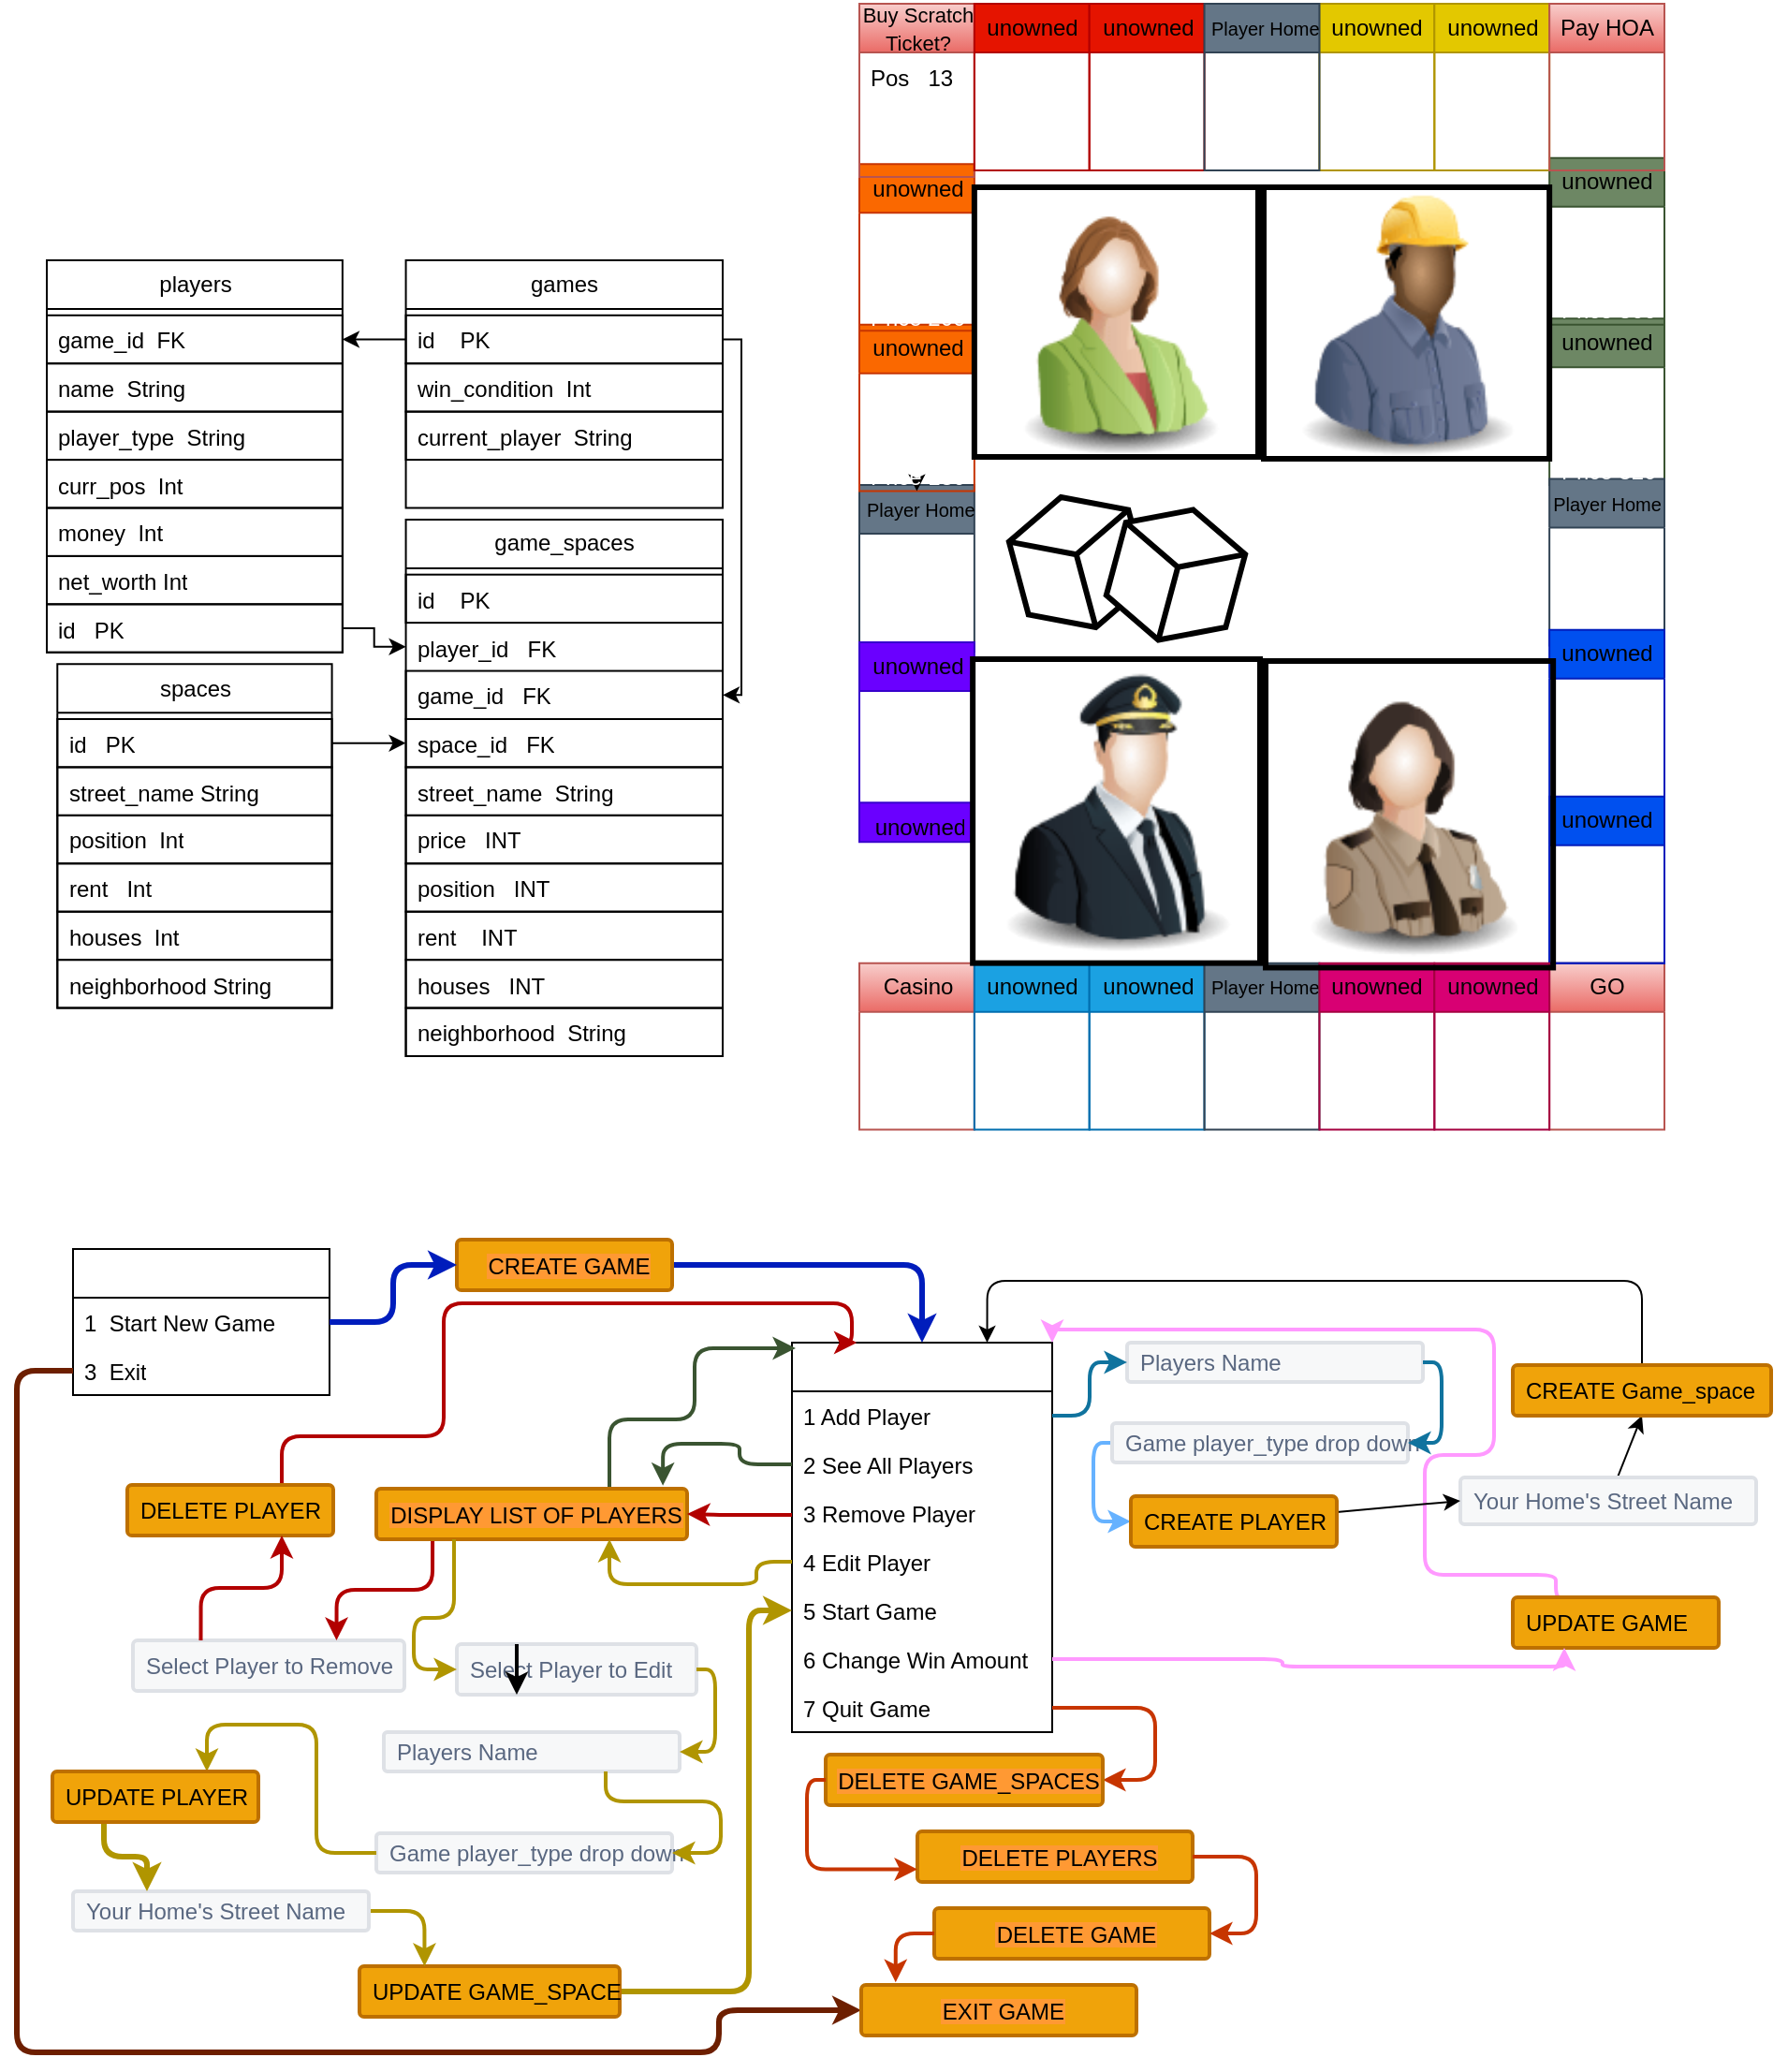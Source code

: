 <mxfile>
    <diagram id="G4SkGWUTr0Blr15YmPUN" name="Page-1">
        <mxGraphModel dx="359" dy="174" grid="0" gridSize="10" guides="1" tooltips="1" connect="1" arrows="1" fold="1" page="1" pageScale="0.9" pageWidth="1100" pageHeight="1700" background="none" math="0" shadow="0">
            <root>
                <mxCell id="0"/>
                <mxCell id="1" parent="0"/>
                <mxCell id="217" value="" style="group;" parent="1" vertex="1" connectable="0">
                    <mxGeometry x="495" y="86" width="430" height="601.269" as="geometry"/>
                </mxCell>
                <mxCell id="105" value="&lt;font color=&quot;#000000&quot; style=&quot;font-size: 10px;&quot;&gt;&amp;nbsp;Player Home&lt;/font&gt;" style="swimlane;fontStyle=0;childLayout=stackLayout;horizontal=1;startSize=26;horizontalStack=0;resizeParent=1;resizeParentMax=0;resizeLast=0;collapsible=1;marginBottom=0;html=1;labelBackgroundColor=none;align=center;verticalAlign=middle;fontColor=#ffffff;fillColor=#647687;strokeColor=#314354;container=0;movable=1;resizable=1;rotatable=1;deletable=1;editable=1;connectable=1;rounded=0;" parent="217" vertex="1">
                    <mxGeometry y="257.035" width="61.429" height="88.947" as="geometry"/>
                </mxCell>
                <mxCell id="117" value="&lt;font color=&quot;#000000&quot;&gt;Casino&lt;/font&gt;" style="swimlane;fontStyle=0;childLayout=stackLayout;horizontal=1;startSize=26;horizontalStack=0;resizeParent=1;resizeParentMax=0;resizeLast=0;collapsible=1;marginBottom=0;html=1;labelBackgroundColor=none;align=center;verticalAlign=middle;fillColor=#f8cecc;gradientColor=#ea6b66;strokeColor=#b85450;container=0;movable=1;resizable=1;rotatable=1;deletable=1;editable=1;connectable=1;rounded=0;" parent="217" vertex="1">
                    <mxGeometry y="512.322" width="61.429" height="88.947" as="geometry"/>
                </mxCell>
                <mxCell id="125" value="&lt;font color=&quot;#000000&quot;&gt;unowned&lt;/font&gt;" style="swimlane;fontStyle=0;childLayout=stackLayout;horizontal=1;startSize=26;horizontalStack=0;resizeParent=1;resizeParentMax=0;resizeLast=0;collapsible=1;marginBottom=0;html=1;labelBackgroundColor=none;align=center;verticalAlign=middle;fillColor=#6a00ff;strokeColor=#3700CC;fontColor=#ffffff;container=0;movable=1;resizable=1;rotatable=1;deletable=1;editable=1;connectable=1;rounded=0;" parent="217" vertex="1">
                    <mxGeometry y="340.96" width="61.43" height="89.04" as="geometry"/>
                </mxCell>
                <mxCell id="133" value="&lt;font color=&quot;#000000&quot;&gt;unowned&lt;/font&gt;" style="swimlane;fontStyle=0;childLayout=stackLayout;horizontal=1;startSize=26;horizontalStack=0;resizeParent=1;resizeParentMax=0;resizeLast=0;collapsible=1;marginBottom=0;html=1;labelBackgroundColor=none;align=center;verticalAlign=middle;fillColor=#fa6800;strokeColor=#C73500;fontColor=#000000;container=0;movable=1;resizable=1;rotatable=1;deletable=1;editable=1;connectable=1;rounded=0;" parent="217" vertex="1">
                    <mxGeometry y="171.357" width="61.429" height="88.947" as="geometry"/>
                </mxCell>
                <mxCell id="137" value="&lt;font color=&quot;#000000&quot;&gt;unowned&lt;/font&gt;" style="swimlane;fontStyle=0;childLayout=stackLayout;horizontal=1;startSize=26;horizontalStack=0;resizeParent=1;resizeParentMax=0;resizeLast=0;collapsible=1;marginBottom=0;html=1;labelBackgroundColor=none;align=center;verticalAlign=middle;fillColor=#fa6800;strokeColor=#C73500;fontColor=#000000;container=0;movable=1;resizable=1;rotatable=1;deletable=1;editable=1;connectable=1;rounded=0;" parent="217" vertex="1">
                    <mxGeometry y="85.678" width="61.429" height="88.947" as="geometry"/>
                </mxCell>
                <mxCell id="141" value="&lt;font style=&quot;font-size: 11px;&quot; color=&quot;#000000&quot;&gt;Buy Scratch&lt;br&gt;Ticket?&lt;/font&gt;" style="swimlane;fontStyle=0;childLayout=stackLayout;horizontal=1;startSize=26;horizontalStack=0;resizeParent=1;resizeParentMax=0;resizeLast=0;collapsible=1;marginBottom=0;html=1;labelBackgroundColor=none;align=center;verticalAlign=middle;fillColor=#f8cecc;strokeColor=#b85450;gradientColor=#ea6b66;container=0;movable=1;resizable=1;rotatable=1;deletable=1;editable=1;connectable=1;rounded=0;" parent="217" vertex="1">
                    <mxGeometry width="61.429" height="92.444" as="geometry"/>
                </mxCell>
                <mxCell id="169" style="edgeStyle=orthogonalEdgeStyle;html=1;exitX=0.5;exitY=0;exitDx=0;exitDy=0;entryX=0.5;entryY=1;entryDx=0;entryDy=0;entryPerimeter=0;fontColor=#000000;movable=1;resizable=1;rotatable=1;deletable=1;editable=1;connectable=1;rounded=0;" parent="217" source="105" target="136" edge="1">
                    <mxGeometry relative="1" as="geometry"/>
                </mxCell>
                <mxCell id="106" value="Pos&amp;nbsp;&lt;span style=&quot;white-space: pre;&quot;&gt; &lt;span style=&quot;white-space: pre;&quot;&gt; 10&lt;/span&gt;&lt;/span&gt;" style="text;strokeColor=none;fillColor=none;align=left;verticalAlign=top;spacingLeft=4;spacingRight=4;overflow=hidden;rotatable=1;points=[[0,0.5],[1,0.5]];portConstraint=eastwest;whiteSpace=wrap;html=1;labelBackgroundColor=none;fontColor=#FFFFFF;container=0;movable=1;resizable=1;deletable=1;editable=1;connectable=1;rounded=0;" parent="217" vertex="1">
                    <mxGeometry y="283.035" width="61.429" height="20.982" as="geometry"/>
                </mxCell>
                <mxCell id="107" value="Rent&lt;span style=&quot;white-space: pre;&quot;&gt; 100&lt;/span&gt;" style="text;strokeColor=none;fillColor=none;align=left;verticalAlign=top;spacingLeft=4;spacingRight=4;overflow=hidden;rotatable=1;points=[[0,0.5],[1,0.5]];portConstraint=eastwest;whiteSpace=wrap;html=1;labelBackgroundColor=none;fontColor=#FFFFFF;container=0;movable=1;resizable=1;deletable=1;editable=1;connectable=1;rounded=0;" parent="217" vertex="1">
                    <mxGeometry y="304.018" width="61.429" height="20.982" as="geometry"/>
                </mxCell>
                <mxCell id="108" value="&amp;nbsp;" style="text;strokeColor=none;fillColor=none;align=left;verticalAlign=top;spacingLeft=4;spacingRight=4;overflow=hidden;rotatable=1;points=[[0,0.5],[1,0.5]];portConstraint=eastwest;whiteSpace=wrap;html=1;labelBackgroundColor=none;fontColor=#FFFFFF;container=0;movable=1;resizable=1;deletable=1;editable=1;connectable=1;rounded=0;" parent="217" vertex="1">
                    <mxGeometry y="325" width="61.429" height="20.982" as="geometry"/>
                </mxCell>
                <mxCell id="118" value="Pos&amp;nbsp;&lt;span style=&quot;white-space: pre;&quot;&gt; &lt;span style=&quot;white-space: pre;&quot;&gt; 7&lt;/span&gt;&lt;/span&gt;" style="text;strokeColor=none;fillColor=none;align=left;verticalAlign=top;spacingLeft=4;spacingRight=4;overflow=hidden;rotatable=1;points=[[0,0.5],[1,0.5]];portConstraint=eastwest;whiteSpace=wrap;html=1;labelBackgroundColor=none;fontColor=#FFFFFF;container=0;movable=1;resizable=1;deletable=1;editable=1;connectable=1;rounded=0;" parent="217" vertex="1">
                    <mxGeometry y="538.322" width="61.429" height="20.982" as="geometry"/>
                </mxCell>
                <mxCell id="119" value="&amp;nbsp;" style="text;strokeColor=none;fillColor=none;align=left;verticalAlign=top;spacingLeft=4;spacingRight=4;overflow=hidden;rotatable=1;points=[[0,0.5],[1,0.5]];portConstraint=eastwest;whiteSpace=wrap;html=1;labelBackgroundColor=none;fontColor=#FFFFFF;container=0;movable=1;resizable=1;deletable=1;editable=1;connectable=1;rounded=0;" parent="217" vertex="1">
                    <mxGeometry y="559.304" width="61.429" height="20.982" as="geometry"/>
                </mxCell>
                <mxCell id="120" value="&amp;nbsp;" style="text;strokeColor=none;fillColor=none;align=left;verticalAlign=top;spacingLeft=4;spacingRight=4;overflow=hidden;rotatable=1;points=[[0,0.5],[1,0.5]];portConstraint=eastwest;whiteSpace=wrap;html=1;labelBackgroundColor=none;fontColor=#FFFFFF;container=0;movable=1;resizable=1;deletable=1;editable=1;connectable=1;rounded=0;" parent="217" vertex="1">
                    <mxGeometry y="580.287" width="61.429" height="20.982" as="geometry"/>
                </mxCell>
                <mxCell id="126" value="Pos&amp;nbsp;&lt;span style=&quot;white-space: pre;&quot;&gt; &lt;span style=&quot;white-space: pre;&quot;&gt; 9&lt;/span&gt;&lt;/span&gt;" style="text;strokeColor=none;fillColor=none;align=left;verticalAlign=top;spacingLeft=4;spacingRight=4;overflow=hidden;rotatable=1;points=[[0,0.5],[1,0.5]];portConstraint=eastwest;whiteSpace=wrap;html=1;labelBackgroundColor=none;fontColor=#FFFFFF;container=0;movable=1;resizable=1;deletable=1;editable=1;connectable=1;rounded=0;" parent="217" vertex="1">
                    <mxGeometry y="366.965" width="61.429" height="20.982" as="geometry"/>
                </mxCell>
                <mxCell id="127" value="Rent&lt;span style=&quot;white-space: pre;&quot;&gt; 80&lt;/span&gt;" style="text;strokeColor=none;fillColor=none;align=left;verticalAlign=top;spacingLeft=4;spacingRight=4;overflow=hidden;rotatable=1;points=[[0,0.5],[1,0.5]];portConstraint=eastwest;whiteSpace=wrap;html=1;labelBackgroundColor=none;fontColor=#FFFFFF;container=0;movable=1;resizable=1;deletable=1;editable=1;connectable=1;rounded=0;" parent="217" vertex="1">
                    <mxGeometry y="387.947" width="61.429" height="20.982" as="geometry"/>
                </mxCell>
                <mxCell id="191" value="Price&lt;span style=&quot;white-space: pre;&quot;&gt; 160&lt;/span&gt;" style="text;strokeColor=none;fillColor=none;align=left;verticalAlign=top;spacingLeft=4;spacingRight=4;overflow=hidden;rotatable=1;points=[[0,0.5],[1,0.5]];portConstraint=eastwest;whiteSpace=wrap;html=1;labelBackgroundColor=none;fontColor=#FFFFFF;container=0;movable=1;resizable=1;deletable=1;editable=1;connectable=1;rounded=0;" parent="217" vertex="1">
                    <mxGeometry y="408.93" width="61.429" height="20.982" as="geometry"/>
                </mxCell>
                <mxCell id="134" value="Pos&amp;nbsp;&lt;span style=&quot;white-space: pre;&quot;&gt; &lt;span style=&quot;white-space: pre;&quot;&gt; 11&lt;/span&gt;&lt;/span&gt;" style="text;strokeColor=none;fillColor=none;align=left;verticalAlign=top;spacingLeft=4;spacingRight=4;overflow=hidden;rotatable=1;points=[[0,0.5],[1,0.5]];portConstraint=eastwest;whiteSpace=wrap;html=1;labelBackgroundColor=none;fontColor=#FFFFFF;container=0;movable=1;resizable=1;deletable=1;editable=1;connectable=1;rounded=0;" parent="217" vertex="1">
                    <mxGeometry y="197.357" width="61.429" height="20.982" as="geometry"/>
                </mxCell>
                <mxCell id="135" value="Rent&lt;span style=&quot;white-space: pre;&quot;&gt; 90&lt;/span&gt;" style="text;strokeColor=none;fillColor=none;align=left;verticalAlign=top;spacingLeft=4;spacingRight=4;overflow=hidden;rotatable=1;points=[[0,0.5],[1,0.5]];portConstraint=eastwest;whiteSpace=wrap;html=1;labelBackgroundColor=none;fontColor=#FFFFFF;container=0;movable=1;resizable=1;deletable=1;editable=1;connectable=1;rounded=0;" parent="217" vertex="1">
                    <mxGeometry y="218.339" width="61.429" height="20.982" as="geometry"/>
                </mxCell>
                <mxCell id="136" value="Price&lt;span style=&quot;white-space: pre;&quot;&gt; 180&lt;/span&gt;" style="text;strokeColor=none;fillColor=none;align=left;verticalAlign=top;spacingLeft=4;spacingRight=4;overflow=hidden;rotatable=1;points=[[0,0.5],[1,0.5]];portConstraint=eastwest;whiteSpace=wrap;html=1;labelBackgroundColor=none;fontColor=#FFFFFF;container=0;movable=1;resizable=1;deletable=1;editable=1;connectable=1;rounded=0;" parent="217" vertex="1">
                    <mxGeometry y="239.322" width="61.429" height="20.982" as="geometry"/>
                </mxCell>
                <mxCell id="138" value="Pos&amp;nbsp;&lt;span style=&quot;white-space: pre;&quot;&gt; &lt;span style=&quot;white-space: pre;&quot;&gt; 12&lt;/span&gt;&lt;/span&gt;" style="text;strokeColor=none;fillColor=none;align=left;verticalAlign=top;spacingLeft=4;spacingRight=4;overflow=hidden;rotatable=1;points=[[0,0.5],[1,0.5]];portConstraint=eastwest;whiteSpace=wrap;html=1;labelBackgroundColor=none;fontColor=#FFFFFF;container=0;movable=1;resizable=1;deletable=1;editable=1;connectable=1;rounded=0;" parent="217" vertex="1">
                    <mxGeometry y="111.678" width="61.429" height="20.982" as="geometry"/>
                </mxCell>
                <mxCell id="139" value="Rent&lt;span style=&quot;white-space: pre;&quot;&gt; 100&lt;/span&gt;" style="text;strokeColor=none;fillColor=none;align=left;verticalAlign=top;spacingLeft=4;spacingRight=4;overflow=hidden;rotatable=1;points=[[0,0.5],[1,0.5]];portConstraint=eastwest;whiteSpace=wrap;html=1;labelBackgroundColor=none;fontColor=#FFFFFF;container=0;movable=1;resizable=1;deletable=1;editable=1;connectable=1;rounded=0;" parent="217" vertex="1">
                    <mxGeometry y="132.661" width="61.429" height="20.982" as="geometry"/>
                </mxCell>
                <mxCell id="140" value="Price&lt;span style=&quot;white-space: pre;&quot;&gt;&amp;nbsp;200&lt;/span&gt;" style="text;strokeColor=none;fillColor=none;align=left;verticalAlign=top;spacingLeft=4;spacingRight=4;overflow=hidden;rotatable=1;points=[[0,0.5],[1,0.5]];portConstraint=eastwest;whiteSpace=wrap;html=1;labelBackgroundColor=none;fontColor=#FFFFFF;container=0;movable=1;resizable=1;deletable=1;editable=1;connectable=1;rounded=0;" parent="217" vertex="1">
                    <mxGeometry y="153.643" width="61.429" height="20.982" as="geometry"/>
                </mxCell>
                <mxCell id="142" value="Pos&amp;nbsp;&lt;span style=&quot;white-space: pre;&quot;&gt; &lt;span style=&quot;white-space: pre;&quot;&gt; 13&lt;/span&gt;&lt;/span&gt;" style="text;fillColor=none;align=left;verticalAlign=top;spacingLeft=4;spacingRight=4;overflow=hidden;rotatable=1;points=[[0,0.5],[1,0.5]];portConstraint=eastwest;whiteSpace=wrap;html=1;labelBackgroundColor=none;strokeColor=none;container=0;movable=1;resizable=1;deletable=1;editable=1;connectable=1;rounded=0;" parent="217" vertex="1">
                    <mxGeometry y="26" width="61.429" height="20.982" as="geometry"/>
                </mxCell>
                <mxCell id="193" value="&amp;nbsp;" style="text;fillColor=none;align=left;verticalAlign=top;spacingLeft=4;spacingRight=4;overflow=hidden;rotatable=1;points=[[0,0.5],[1,0.5]];portConstraint=eastwest;whiteSpace=wrap;html=1;labelBackgroundColor=none;strokeColor=none;container=0;movable=1;resizable=1;deletable=1;editable=1;connectable=1;rounded=0;" parent="217" vertex="1">
                    <mxGeometry y="46.982" width="61.429" height="20.982" as="geometry"/>
                </mxCell>
                <mxCell id="194" value="&amp;nbsp;" style="text;fillColor=none;align=left;verticalAlign=top;spacingLeft=4;spacingRight=4;overflow=hidden;rotatable=1;points=[[0,0.5],[1,0.5]];portConstraint=eastwest;whiteSpace=wrap;html=1;labelBackgroundColor=none;strokeColor=none;container=0;movable=1;resizable=1;deletable=1;editable=1;connectable=1;rounded=0;" parent="217" vertex="1">
                    <mxGeometry y="67.965" width="61.429" height="24.48" as="geometry"/>
                </mxCell>
                <mxCell id="89" value="&lt;font color=&quot;#000000&quot;&gt;GO&lt;/font&gt;" style="swimlane;fontStyle=0;childLayout=stackLayout;horizontal=1;startSize=26;horizontalStack=0;resizeParent=1;resizeParentMax=0;resizeLast=0;collapsible=1;marginBottom=0;html=1;labelBackgroundColor=none;align=center;verticalAlign=middle;fillColor=#f8cecc;gradientColor=#ea6b66;strokeColor=#b85450;container=0;movable=1;resizable=1;rotatable=1;deletable=1;editable=1;connectable=1;rounded=0;" parent="217" vertex="1">
                    <mxGeometry x="368.571" y="512.322" width="61.429" height="88.947" as="geometry"/>
                </mxCell>
                <mxCell id="129" value="&lt;font color=&quot;#000000&quot;&gt;unowned&lt;/font&gt;" style="swimlane;fontStyle=0;childLayout=stackLayout;horizontal=1;startSize=26;horizontalStack=0;resizeParent=1;resizeParentMax=0;resizeLast=0;collapsible=1;marginBottom=0;html=1;labelBackgroundColor=none;align=center;verticalAlign=middle;fillColor=#6d8764;strokeColor=#3A5431;fontColor=#ffffff;container=0;movable=1;resizable=1;rotatable=1;deletable=1;editable=1;connectable=1;rounded=0;" parent="217" vertex="1">
                    <mxGeometry x="368.571" y="168.087" width="61.429" height="88.947" as="geometry"/>
                </mxCell>
                <mxCell id="145" value="&lt;font color=&quot;#000000&quot;&gt;unowned&lt;/font&gt;" style="swimlane;fontStyle=0;childLayout=stackLayout;horizontal=1;startSize=26;horizontalStack=0;resizeParent=1;resizeParentMax=0;resizeLast=0;collapsible=1;marginBottom=0;html=1;labelBackgroundColor=none;align=center;verticalAlign=middle;fillColor=#e51400;strokeColor=#B20000;fontColor=#ffffff;container=0;movable=1;resizable=1;rotatable=1;deletable=1;editable=1;connectable=1;rounded=0;" parent="217" vertex="1">
                    <mxGeometry x="61.429" width="61.429" height="88.947" as="geometry"/>
                </mxCell>
                <mxCell id="149" value="&lt;font color=&quot;#000000&quot;&gt;unowned&lt;/font&gt;" style="swimlane;fontStyle=0;childLayout=stackLayout;horizontal=1;startSize=26;horizontalStack=0;resizeParent=1;resizeParentMax=0;resizeLast=0;collapsible=1;marginBottom=0;html=1;labelBackgroundColor=none;align=center;verticalAlign=middle;fillColor=#e51400;strokeColor=#B20000;fontColor=#ffffff;container=0;movable=1;resizable=1;rotatable=1;deletable=1;editable=1;connectable=1;rounded=0;" parent="217" vertex="1">
                    <mxGeometry x="122.857" width="61.429" height="88.947" as="geometry"/>
                </mxCell>
                <mxCell id="153" value="&lt;font color=&quot;#000000&quot;&gt;unowned&lt;/font&gt;" style="swimlane;fontStyle=0;childLayout=stackLayout;horizontal=1;startSize=26;horizontalStack=0;resizeParent=1;resizeParentMax=0;resizeLast=0;collapsible=1;marginBottom=0;html=1;labelBackgroundColor=none;align=center;verticalAlign=middle;fillColor=#6d8764;strokeColor=#3A5431;fontColor=#ffffff;container=0;movable=1;resizable=1;rotatable=1;deletable=1;editable=1;connectable=1;rounded=0;" parent="217" vertex="1">
                    <mxGeometry x="368.571" y="82.408" width="61.429" height="88.947" as="geometry"/>
                </mxCell>
                <mxCell id="157" value="&lt;font color=&quot;#000000&quot;&gt;unowned&lt;/font&gt;" style="swimlane;fontStyle=0;childLayout=stackLayout;horizontal=1;startSize=26;horizontalStack=0;resizeParent=1;resizeParentMax=0;resizeLast=0;collapsible=1;marginBottom=0;html=1;labelBackgroundColor=none;align=center;verticalAlign=middle;fillColor=#e3c800;strokeColor=#B09500;fontColor=#000000;container=0;movable=1;resizable=1;rotatable=1;deletable=1;editable=1;connectable=1;rounded=0;" parent="217" vertex="1">
                    <mxGeometry x="245.714" width="61.429" height="88.947" as="geometry"/>
                </mxCell>
                <mxCell id="161" value="&lt;font color=&quot;#000000&quot;&gt;unowned&lt;/font&gt;" style="swimlane;fontStyle=0;childLayout=stackLayout;horizontal=1;startSize=26;horizontalStack=0;resizeParent=1;resizeParentMax=0;resizeLast=0;collapsible=1;marginBottom=0;html=1;labelBackgroundColor=none;align=center;verticalAlign=middle;fillColor=#e3c800;strokeColor=#B09500;fontColor=#000000;container=0;movable=1;resizable=1;rotatable=1;deletable=1;editable=1;connectable=1;rounded=0;" parent="217" vertex="1">
                    <mxGeometry x="307.143" width="61.429" height="88.947" as="geometry"/>
                </mxCell>
                <mxCell id="165" value="&lt;font color=&quot;#000000&quot;&gt;Pay HOA&lt;/font&gt;" style="swimlane;fontStyle=0;childLayout=stackLayout;horizontal=1;startSize=26;horizontalStack=0;resizeParent=1;resizeParentMax=0;resizeLast=0;collapsible=1;marginBottom=0;html=1;labelBackgroundColor=none;align=center;verticalAlign=middle;fillColor=#f8cecc;strokeColor=#b85450;gradientColor=#ea6b66;container=0;movable=1;resizable=1;rotatable=1;deletable=1;editable=1;connectable=1;rounded=0;" parent="217" vertex="1">
                    <mxGeometry x="368.571" width="61.429" height="88.947" as="geometry"/>
                </mxCell>
                <mxCell id="170" value="&lt;font color=&quot;#000000&quot; style=&quot;font-size: 10px;&quot;&gt;&amp;nbsp;Player Home&lt;/font&gt;" style="swimlane;fontStyle=0;childLayout=stackLayout;horizontal=1;startSize=26;horizontalStack=0;resizeParent=1;resizeParentMax=0;resizeLast=0;collapsible=1;marginBottom=0;html=1;labelBackgroundColor=none;align=center;verticalAlign=middle;fontColor=#ffffff;fillColor=#647687;strokeColor=#314354;container=0;movable=1;resizable=1;rotatable=1;deletable=1;editable=1;connectable=1;rounded=0;" parent="217" vertex="1">
                    <mxGeometry x="184.286" width="61.429" height="88.947" as="geometry"/>
                </mxCell>
                <mxCell id="174" value="&lt;font color=&quot;#000000&quot; style=&quot;font-size: 10px;&quot;&gt;Player Home&lt;/font&gt;" style="swimlane;fontStyle=0;childLayout=stackLayout;horizontal=1;startSize=26;horizontalStack=0;resizeParent=1;resizeParentMax=0;resizeLast=0;collapsible=1;marginBottom=0;html=1;labelBackgroundColor=none;align=center;verticalAlign=middle;fontColor=#ffffff;fillColor=#647687;strokeColor=#314354;container=0;movable=1;resizable=1;rotatable=1;deletable=1;editable=1;connectable=1;rounded=0;" parent="217" vertex="1">
                    <mxGeometry x="368.571" y="253.765" width="61.429" height="88.947" as="geometry"/>
                </mxCell>
                <mxCell id="179" value="&lt;font color=&quot;#000000&quot;&gt;unowned&lt;/font&gt;" style="swimlane;fontStyle=0;childLayout=stackLayout;horizontal=1;startSize=26;horizontalStack=0;resizeParent=1;resizeParentMax=0;resizeLast=0;collapsible=1;marginBottom=0;html=1;labelBackgroundColor=none;align=center;verticalAlign=middle;fillColor=#0050ef;strokeColor=#001DBC;fontColor=#ffffff;container=0;movable=1;resizable=1;rotatable=1;deletable=1;editable=1;connectable=1;rounded=0;" parent="217" vertex="1">
                    <mxGeometry x="368.571" y="334.423" width="61.429" height="177.895" as="geometry"/>
                </mxCell>
                <mxCell id="90" value="Position 1" style="text;strokeColor=none;fillColor=none;align=left;verticalAlign=top;spacingLeft=4;spacingRight=4;overflow=hidden;rotatable=1;points=[[0,0.5],[1,0.5]];portConstraint=eastwest;whiteSpace=wrap;html=1;labelBackgroundColor=none;fontColor=#FFFFFF;container=0;movable=1;resizable=1;deletable=1;editable=1;connectable=1;rounded=0;" parent="217" vertex="1">
                    <mxGeometry x="368.571" y="538.322" width="61.429" height="20.982" as="geometry"/>
                </mxCell>
                <mxCell id="93" value="Get Paid" style="text;strokeColor=none;fillColor=none;align=left;verticalAlign=top;spacingLeft=4;spacingRight=4;overflow=hidden;rotatable=1;points=[[0,0.5],[1,0.5]];portConstraint=eastwest;whiteSpace=wrap;html=1;labelBackgroundColor=none;fontColor=#FFFFFF;container=0;movable=1;resizable=1;deletable=1;editable=1;connectable=1;rounded=0;" parent="217" vertex="1">
                    <mxGeometry x="368.571" y="559.304" width="61.429" height="20.982" as="geometry"/>
                </mxCell>
                <mxCell id="98" value="&amp;nbsp;" style="text;strokeColor=none;fillColor=none;align=left;verticalAlign=top;spacingLeft=4;spacingRight=4;overflow=hidden;rotatable=1;points=[[0,0.5],[1,0.5]];portConstraint=eastwest;whiteSpace=wrap;html=1;labelBackgroundColor=none;fontColor=#FFFFFF;container=0;movable=1;resizable=1;deletable=1;editable=1;connectable=1;rounded=0;" parent="217" vertex="1">
                    <mxGeometry x="368.571" y="580.287" width="61.429" height="20.982" as="geometry"/>
                </mxCell>
                <mxCell id="95" value="Pos&amp;nbsp;&lt;span style=&quot;white-space: pre;&quot;&gt; &lt;span style=&quot;white-space: pre;&quot;&gt; &lt;/span&gt;&lt;/span&gt;2" style="text;strokeColor=none;fillColor=none;align=left;verticalAlign=top;spacingLeft=4;spacingRight=4;overflow=hidden;rotatable=1;points=[[0,0.5],[1,0.5]];portConstraint=eastwest;whiteSpace=wrap;html=1;labelBackgroundColor=none;fontColor=#FFFFFF;container=0;movable=1;resizable=1;deletable=1;editable=1;connectable=1;rounded=0;" parent="217" vertex="1">
                    <mxGeometry x="307.143" y="538.322" width="61.429" height="20.982" as="geometry"/>
                </mxCell>
                <mxCell id="100" value="Pos&amp;nbsp;&lt;span style=&quot;white-space: pre;&quot;&gt; &lt;span style=&quot;white-space: pre;&quot;&gt; 3&lt;/span&gt;&lt;/span&gt;" style="text;strokeColor=none;fillColor=none;align=left;verticalAlign=top;spacingLeft=4;spacingRight=4;overflow=hidden;rotatable=1;points=[[0,0.5],[1,0.5]];portConstraint=eastwest;whiteSpace=wrap;html=1;labelBackgroundColor=none;fontColor=#FFFFFF;container=0;movable=1;resizable=1;deletable=1;editable=1;connectable=1;rounded=0;" parent="217" vertex="1">
                    <mxGeometry x="245.714" y="538.322" width="61.429" height="20.982" as="geometry"/>
                </mxCell>
                <mxCell id="130" value="Pos&amp;nbsp;&lt;span style=&quot;white-space: pre;&quot;&gt; &lt;span style=&quot;white-space: pre;&quot;&gt; 21&lt;/span&gt;&lt;/span&gt;" style="text;strokeColor=none;fillColor=none;align=left;verticalAlign=top;spacingLeft=4;spacingRight=4;overflow=hidden;rotatable=1;points=[[0,0.5],[1,0.5]];portConstraint=eastwest;whiteSpace=wrap;html=1;labelBackgroundColor=none;fontColor=#FFFFFF;container=0;movable=1;resizable=1;deletable=1;editable=1;connectable=1;rounded=0;" parent="217" vertex="1">
                    <mxGeometry x="368.571" y="194.087" width="61.429" height="20.982" as="geometry"/>
                </mxCell>
                <mxCell id="131" value="Rent&lt;span style=&quot;white-space: pre;&quot;&gt; 160&lt;/span&gt;" style="text;strokeColor=none;fillColor=none;align=left;verticalAlign=top;spacingLeft=4;spacingRight=4;overflow=hidden;rotatable=1;points=[[0,0.5],[1,0.5]];portConstraint=eastwest;whiteSpace=wrap;html=1;labelBackgroundColor=none;fontColor=#FFFFFF;container=0;movable=1;resizable=1;deletable=1;editable=1;connectable=1;rounded=0;" parent="217" vertex="1">
                    <mxGeometry x="368.571" y="215.069" width="61.429" height="20.982" as="geometry"/>
                </mxCell>
                <mxCell id="132" value="Price&lt;span style=&quot;white-space: pre;&quot;&gt; 320&lt;/span&gt;" style="text;strokeColor=none;fillColor=none;align=left;verticalAlign=top;spacingLeft=4;spacingRight=4;overflow=hidden;rotatable=1;points=[[0,0.5],[1,0.5]];portConstraint=eastwest;whiteSpace=wrap;html=1;labelBackgroundColor=none;fontColor=#FFFFFF;container=0;movable=1;resizable=1;deletable=1;editable=1;connectable=1;rounded=0;" parent="217" vertex="1">
                    <mxGeometry x="368.571" y="236.052" width="61.429" height="20.982" as="geometry"/>
                </mxCell>
                <mxCell id="146" value="Pos&amp;nbsp;&lt;span style=&quot;white-space: pre;&quot;&gt; &lt;span style=&quot;white-space: pre;&quot;&gt; 14&lt;/span&gt;&lt;/span&gt;" style="text;strokeColor=none;fillColor=none;align=left;verticalAlign=top;spacingLeft=4;spacingRight=4;overflow=hidden;rotatable=1;points=[[0,0.5],[1,0.5]];portConstraint=eastwest;whiteSpace=wrap;html=1;labelBackgroundColor=none;fontColor=#FFFFFF;container=0;movable=1;resizable=1;deletable=1;editable=1;connectable=1;rounded=0;" parent="217" vertex="1">
                    <mxGeometry x="61.429" y="26" width="61.429" height="20.982" as="geometry"/>
                </mxCell>
                <mxCell id="147" value="Rent&lt;span style=&quot;white-space: pre;&quot;&gt; 110&lt;/span&gt;" style="text;strokeColor=none;fillColor=none;align=left;verticalAlign=top;spacingLeft=4;spacingRight=4;overflow=hidden;rotatable=1;points=[[0,0.5],[1,0.5]];portConstraint=eastwest;whiteSpace=wrap;html=1;labelBackgroundColor=none;fontColor=#FFFFFF;container=0;movable=1;resizable=1;deletable=1;editable=1;connectable=1;rounded=0;" parent="217" vertex="1">
                    <mxGeometry x="61.429" y="46.982" width="61.429" height="20.982" as="geometry"/>
                </mxCell>
                <mxCell id="148" value="Price&lt;span style=&quot;white-space: pre;&quot;&gt; 220&lt;/span&gt;" style="text;strokeColor=none;fillColor=none;align=left;verticalAlign=top;spacingLeft=4;spacingRight=4;overflow=hidden;rotatable=1;points=[[0,0.5],[1,0.5]];portConstraint=eastwest;whiteSpace=wrap;html=1;labelBackgroundColor=none;fontColor=#FFFFFF;container=0;movable=1;resizable=1;deletable=1;editable=1;connectable=1;rounded=0;" parent="217" vertex="1">
                    <mxGeometry x="61.429" y="67.965" width="61.429" height="20.982" as="geometry"/>
                </mxCell>
                <mxCell id="150" value="Pos&amp;nbsp;&lt;span style=&quot;white-space: pre;&quot;&gt; &lt;span style=&quot;white-space: pre;&quot;&gt; 15&lt;/span&gt;&lt;/span&gt;" style="text;strokeColor=none;fillColor=none;align=left;verticalAlign=top;spacingLeft=4;spacingRight=4;overflow=hidden;rotatable=1;points=[[0,0.5],[1,0.5]];portConstraint=eastwest;whiteSpace=wrap;html=1;labelBackgroundColor=none;fontColor=#FFFFFF;container=0;movable=1;resizable=1;deletable=1;editable=1;connectable=1;rounded=0;" parent="217" vertex="1">
                    <mxGeometry x="122.857" y="26" width="61.429" height="20.982" as="geometry"/>
                </mxCell>
                <mxCell id="151" value="Rent&lt;span style=&quot;white-space: pre;&quot;&gt; 120&lt;/span&gt;" style="text;strokeColor=none;fillColor=none;align=left;verticalAlign=top;spacingLeft=4;spacingRight=4;overflow=hidden;rotatable=1;points=[[0,0.5],[1,0.5]];portConstraint=eastwest;whiteSpace=wrap;html=1;labelBackgroundColor=none;fontColor=#FFFFFF;container=0;movable=1;resizable=1;deletable=1;editable=1;connectable=1;rounded=0;" parent="217" vertex="1">
                    <mxGeometry x="122.857" y="46.982" width="61.429" height="20.982" as="geometry"/>
                </mxCell>
                <mxCell id="152" value="Price&lt;span style=&quot;white-space: pre;&quot;&gt; 240&lt;/span&gt;" style="text;strokeColor=none;fillColor=none;align=left;verticalAlign=top;spacingLeft=4;spacingRight=4;overflow=hidden;rotatable=1;points=[[0,0.5],[1,0.5]];portConstraint=eastwest;whiteSpace=wrap;html=1;labelBackgroundColor=none;fontColor=#FFFFFF;container=0;movable=1;resizable=1;deletable=1;editable=1;connectable=1;rounded=0;" parent="217" vertex="1">
                    <mxGeometry x="122.857" y="67.965" width="61.429" height="20.982" as="geometry"/>
                </mxCell>
                <mxCell id="154" value="Pos&amp;nbsp;&lt;span style=&quot;white-space: pre;&quot;&gt; &lt;span style=&quot;white-space: pre;&quot;&gt; 20&lt;/span&gt;&lt;/span&gt;" style="text;strokeColor=none;fillColor=none;align=left;verticalAlign=top;spacingLeft=4;spacingRight=4;overflow=hidden;rotatable=1;points=[[0,0.5],[1,0.5]];portConstraint=eastwest;whiteSpace=wrap;html=1;labelBackgroundColor=none;fontColor=#FFFFFF;container=0;movable=1;resizable=1;deletable=1;editable=1;connectable=1;rounded=0;" parent="217" vertex="1">
                    <mxGeometry x="368.571" y="108.408" width="61.429" height="20.982" as="geometry"/>
                </mxCell>
                <mxCell id="155" value="Rent&lt;span style=&quot;white-space: pre;&quot;&gt; 150&lt;/span&gt;" style="text;strokeColor=none;fillColor=none;align=left;verticalAlign=top;spacingLeft=4;spacingRight=4;overflow=hidden;rotatable=1;points=[[0,0.5],[1,0.5]];portConstraint=eastwest;whiteSpace=wrap;html=1;labelBackgroundColor=none;fontColor=#FFFFFF;container=0;movable=1;resizable=1;deletable=1;editable=1;connectable=1;rounded=0;" parent="217" vertex="1">
                    <mxGeometry x="368.571" y="129.391" width="61.429" height="20.982" as="geometry"/>
                </mxCell>
                <mxCell id="156" value="Price&lt;span style=&quot;white-space: pre;&quot;&gt; 300&lt;/span&gt;" style="text;strokeColor=none;fillColor=none;align=left;verticalAlign=top;spacingLeft=4;spacingRight=4;overflow=hidden;rotatable=1;points=[[0,0.5],[1,0.5]];portConstraint=eastwest;whiteSpace=wrap;html=1;labelBackgroundColor=none;fontColor=#FFFFFF;container=0;movable=1;resizable=1;deletable=1;editable=1;connectable=1;rounded=0;" parent="217" vertex="1">
                    <mxGeometry x="368.571" y="150.373" width="61.429" height="20.982" as="geometry"/>
                </mxCell>
                <mxCell id="158" value="Pos&amp;nbsp;&lt;span style=&quot;white-space: pre;&quot;&gt; &lt;span style=&quot;white-space: pre;&quot;&gt; 17&lt;/span&gt;&lt;/span&gt;" style="text;strokeColor=none;fillColor=none;align=left;verticalAlign=top;spacingLeft=4;spacingRight=4;overflow=hidden;rotatable=1;points=[[0,0.5],[1,0.5]];portConstraint=eastwest;whiteSpace=wrap;html=1;labelBackgroundColor=none;fontColor=#FFFFFF;container=0;movable=1;resizable=1;deletable=1;editable=1;connectable=1;rounded=0;" parent="217" vertex="1">
                    <mxGeometry x="245.714" y="26" width="61.429" height="20.982" as="geometry"/>
                </mxCell>
                <mxCell id="159" value="Rent&lt;span style=&quot;white-space: pre;&quot;&gt; 130&lt;br/&gt;&lt;br/&gt;&lt;/span&gt;" style="text;strokeColor=none;fillColor=none;align=left;verticalAlign=top;spacingLeft=4;spacingRight=4;overflow=hidden;rotatable=1;points=[[0,0.5],[1,0.5]];portConstraint=eastwest;whiteSpace=wrap;html=1;labelBackgroundColor=none;fontColor=#FFFFFF;container=0;movable=1;resizable=1;deletable=1;editable=1;connectable=1;rounded=0;" parent="217" vertex="1">
                    <mxGeometry x="245.714" y="46.982" width="61.429" height="20.982" as="geometry"/>
                </mxCell>
                <mxCell id="160" value="Price&lt;span style=&quot;white-space: pre;&quot;&gt; 260&lt;/span&gt;" style="text;strokeColor=none;fillColor=none;align=left;verticalAlign=top;spacingLeft=4;spacingRight=4;overflow=hidden;rotatable=1;points=[[0,0.5],[1,0.5]];portConstraint=eastwest;whiteSpace=wrap;html=1;labelBackgroundColor=none;fontColor=#FFFFFF;container=0;movable=1;resizable=1;deletable=1;editable=1;connectable=1;rounded=0;" parent="217" vertex="1">
                    <mxGeometry x="245.714" y="67.965" width="61.429" height="20.982" as="geometry"/>
                </mxCell>
                <mxCell id="162" value="Pos&amp;nbsp;&lt;span style=&quot;white-space: pre;&quot;&gt; &lt;span style=&quot;white-space: pre;&quot;&gt; 18&lt;/span&gt;&lt;/span&gt;" style="text;strokeColor=none;fillColor=none;align=left;verticalAlign=top;spacingLeft=4;spacingRight=4;overflow=hidden;rotatable=1;points=[[0,0.5],[1,0.5]];portConstraint=eastwest;whiteSpace=wrap;html=1;labelBackgroundColor=none;fontColor=#FFFFFF;container=0;movable=1;resizable=1;deletable=1;editable=1;connectable=1;rounded=0;" parent="217" vertex="1">
                    <mxGeometry x="307.143" y="26" width="61.429" height="20.982" as="geometry"/>
                </mxCell>
                <mxCell id="163" value="Rent&lt;span style=&quot;white-space: pre;&quot;&gt; 140&lt;/span&gt;" style="text;strokeColor=none;fillColor=none;align=left;verticalAlign=top;spacingLeft=4;spacingRight=4;overflow=hidden;rotatable=1;points=[[0,0.5],[1,0.5]];portConstraint=eastwest;whiteSpace=wrap;html=1;labelBackgroundColor=none;fontColor=#FFFFFF;container=0;movable=1;resizable=1;deletable=1;editable=1;connectable=1;rounded=0;" parent="217" vertex="1">
                    <mxGeometry x="307.143" y="46.982" width="61.429" height="20.982" as="geometry"/>
                </mxCell>
                <mxCell id="164" value="Price&lt;span style=&quot;white-space: pre;&quot;&gt; 280&lt;/span&gt;" style="text;strokeColor=none;fillColor=none;align=left;verticalAlign=top;spacingLeft=4;spacingRight=4;overflow=hidden;rotatable=1;points=[[0,0.5],[1,0.5]];portConstraint=eastwest;whiteSpace=wrap;html=1;labelBackgroundColor=none;fontColor=#FFFFFF;container=0;movable=1;resizable=1;deletable=1;editable=1;connectable=1;rounded=0;" parent="217" vertex="1">
                    <mxGeometry x="307.143" y="67.965" width="61.429" height="20.982" as="geometry"/>
                </mxCell>
                <mxCell id="166" value="Pos&amp;nbsp;&lt;span style=&quot;white-space: pre;&quot;&gt; &lt;span style=&quot;white-space: pre;&quot;&gt; 19&lt;/span&gt;&lt;/span&gt;" style="text;strokeColor=none;fillColor=none;align=left;verticalAlign=top;spacingLeft=4;spacingRight=4;overflow=hidden;rotatable=1;points=[[0,0.5],[1,0.5]];portConstraint=eastwest;whiteSpace=wrap;html=1;labelBackgroundColor=none;fontColor=#FFFFFF;container=0;movable=1;resizable=1;deletable=1;editable=1;connectable=1;rounded=0;" parent="217" vertex="1">
                    <mxGeometry x="368.571" y="26" width="61.429" height="20.982" as="geometry"/>
                </mxCell>
                <mxCell id="167" value="&amp;nbsp;" style="text;strokeColor=none;fillColor=none;align=left;verticalAlign=top;spacingLeft=4;spacingRight=4;overflow=hidden;rotatable=1;points=[[0,0.5],[1,0.5]];portConstraint=eastwest;whiteSpace=wrap;html=1;labelBackgroundColor=none;fontColor=#FFFFFF;container=0;movable=1;resizable=1;deletable=1;editable=1;connectable=1;rounded=0;" parent="217" vertex="1">
                    <mxGeometry x="368.571" y="46.982" width="61.429" height="20.982" as="geometry"/>
                </mxCell>
                <mxCell id="168" value="&amp;nbsp;" style="text;strokeColor=none;fillColor=none;align=left;verticalAlign=top;spacingLeft=4;spacingRight=4;overflow=hidden;rotatable=1;points=[[0,0.5],[1,0.5]];portConstraint=eastwest;whiteSpace=wrap;html=1;labelBackgroundColor=none;fontColor=#FFFFFF;container=0;movable=1;resizable=1;deletable=1;editable=1;connectable=1;rounded=0;" parent="217" vertex="1">
                    <mxGeometry x="368.571" y="67.965" width="61.429" height="20.982" as="geometry"/>
                </mxCell>
                <mxCell id="171" value="Pos&amp;nbsp;&lt;span style=&quot;white-space: pre;&quot;&gt; &lt;span style=&quot;white-space: pre;&quot;&gt; 16&lt;/span&gt;&lt;/span&gt;" style="text;strokeColor=none;fillColor=none;align=left;verticalAlign=top;spacingLeft=4;spacingRight=4;overflow=hidden;rotatable=1;points=[[0,0.5],[1,0.5]];portConstraint=eastwest;whiteSpace=wrap;html=1;labelBackgroundColor=none;fontColor=#FFFFFF;container=0;movable=1;resizable=1;deletable=1;editable=1;connectable=1;rounded=0;" parent="217" vertex="1">
                    <mxGeometry x="184.286" y="26" width="61.429" height="20.982" as="geometry"/>
                </mxCell>
                <mxCell id="172" value="Rent&lt;span style=&quot;white-space: pre;&quot;&gt; 100&lt;/span&gt;" style="text;strokeColor=none;fillColor=none;align=left;verticalAlign=top;spacingLeft=4;spacingRight=4;overflow=hidden;rotatable=1;points=[[0,0.5],[1,0.5]];portConstraint=eastwest;whiteSpace=wrap;html=1;labelBackgroundColor=none;fontColor=#FFFFFF;container=0;movable=1;resizable=1;deletable=1;editable=1;connectable=1;rounded=0;" parent="217" vertex="1">
                    <mxGeometry x="184.286" y="46.982" width="61.429" height="20.982" as="geometry"/>
                </mxCell>
                <mxCell id="173" value="&amp;nbsp;" style="text;strokeColor=none;fillColor=none;align=left;verticalAlign=top;spacingLeft=4;spacingRight=4;overflow=hidden;rotatable=1;points=[[0,0.5],[1,0.5]];portConstraint=eastwest;whiteSpace=wrap;html=1;labelBackgroundColor=none;fontColor=#FFFFFF;container=0;movable=1;resizable=1;deletable=1;editable=1;connectable=1;rounded=0;" parent="217" vertex="1">
                    <mxGeometry x="184.286" y="67.965" width="61.429" height="20.982" as="geometry"/>
                </mxCell>
                <mxCell id="175" value="Pos&amp;nbsp;&lt;span style=&quot;white-space: pre;&quot;&gt; &lt;span style=&quot;white-space: pre;&quot;&gt; 22&lt;/span&gt;&lt;/span&gt;" style="text;strokeColor=none;fillColor=none;align=left;verticalAlign=top;spacingLeft=4;spacingRight=4;overflow=hidden;rotatable=1;points=[[0,0.5],[1,0.5]];portConstraint=eastwest;whiteSpace=wrap;html=1;labelBackgroundColor=none;fontColor=#FFFFFF;container=0;movable=1;resizable=1;deletable=1;editable=1;connectable=1;rounded=0;" parent="217" vertex="1">
                    <mxGeometry x="368.571" y="279.765" width="61.429" height="20.982" as="geometry"/>
                </mxCell>
                <mxCell id="176" value="Rent&lt;span style=&quot;white-space: pre;&quot;&gt; 100&lt;/span&gt;" style="text;strokeColor=none;fillColor=none;align=left;verticalAlign=top;spacingLeft=4;spacingRight=4;overflow=hidden;rotatable=1;points=[[0,0.5],[1,0.5]];portConstraint=eastwest;whiteSpace=wrap;html=1;labelBackgroundColor=none;fontColor=#FFFFFF;container=0;movable=1;resizable=1;deletable=1;editable=1;connectable=1;rounded=0;" parent="217" vertex="1">
                    <mxGeometry x="368.571" y="300.748" width="61.429" height="20.982" as="geometry"/>
                </mxCell>
                <mxCell id="177" value="&amp;nbsp;" style="text;strokeColor=none;fillColor=none;align=left;verticalAlign=top;spacingLeft=4;spacingRight=4;overflow=hidden;rotatable=1;points=[[0,0.5],[1,0.5]];portConstraint=eastwest;whiteSpace=wrap;html=1;labelBackgroundColor=none;fontColor=#FFFFFF;container=0;movable=1;resizable=1;deletable=1;editable=1;connectable=1;rounded=0;" parent="217" vertex="1">
                    <mxGeometry x="368.571" y="321.73" width="61.429" height="20.982" as="geometry"/>
                </mxCell>
                <mxCell id="180" value="Pos&amp;nbsp;&lt;span style=&quot;white-space: pre;&quot;&gt; &lt;span style=&quot;white-space: pre;&quot;&gt; 23&lt;/span&gt;&lt;/span&gt;" style="text;strokeColor=none;fillColor=none;align=left;verticalAlign=top;spacingLeft=4;spacingRight=4;overflow=hidden;rotatable=1;points=[[0,0.5],[1,0.5]];portConstraint=eastwest;whiteSpace=wrap;html=1;labelBackgroundColor=none;fontColor=#FFFFFF;container=0;movable=1;resizable=1;deletable=1;editable=1;connectable=1;rounded=0;" parent="217" vertex="1">
                    <mxGeometry x="368.571" y="360.423" width="61.429" height="20.982" as="geometry"/>
                </mxCell>
                <mxCell id="181" value="Rent&lt;span style=&quot;white-space: pre;&quot;&gt; 180&lt;/span&gt;" style="text;strokeColor=none;fillColor=none;align=left;verticalAlign=top;spacingLeft=4;spacingRight=4;overflow=hidden;rotatable=1;points=[[0,0.5],[1,0.5]];portConstraint=eastwest;whiteSpace=wrap;html=1;labelBackgroundColor=none;fontColor=#FFFFFF;container=0;movable=1;resizable=1;deletable=1;editable=1;connectable=1;rounded=0;" parent="217" vertex="1">
                    <mxGeometry x="368.571" y="381.406" width="61.429" height="20.982" as="geometry"/>
                </mxCell>
                <mxCell id="182" value="Price&lt;span style=&quot;white-space: pre;&quot;&gt; 360&lt;/span&gt;" style="text;strokeColor=none;fillColor=none;align=left;verticalAlign=top;spacingLeft=4;spacingRight=4;overflow=hidden;rotatable=1;points=[[0,0.5],[1,0.5]];portConstraint=eastwest;whiteSpace=wrap;html=1;labelBackgroundColor=none;fontColor=#FFFFFF;container=0;movable=1;resizable=1;deletable=1;editable=1;connectable=1;rounded=0;" parent="217" vertex="1">
                    <mxGeometry x="368.571" y="402.388" width="61.429" height="20.982" as="geometry"/>
                </mxCell>
                <mxCell id="183" value="&lt;font color=&quot;#000000&quot;&gt;unowned&lt;/font&gt;" style="swimlane;fontStyle=0;childLayout=stackLayout;horizontal=1;startSize=26;horizontalStack=0;resizeParent=1;resizeParentMax=0;resizeLast=0;collapsible=1;marginBottom=0;html=1;labelBackgroundColor=none;align=center;verticalAlign=middle;fillColor=#0050ef;strokeColor=#001DBC;fontColor=#ffffff;container=0;movable=1;resizable=1;rotatable=1;deletable=1;editable=1;connectable=1;rounded=0;" parent="217" vertex="1">
                    <mxGeometry x="368.571" y="423.371" width="61.429" height="88.947" as="geometry"/>
                </mxCell>
                <mxCell id="184" value="Pos&amp;nbsp;&lt;span style=&quot;white-space: pre;&quot;&gt; &lt;span style=&quot;white-space: pre;&quot;&gt; 24&lt;/span&gt;&lt;/span&gt;" style="text;strokeColor=none;fillColor=none;align=left;verticalAlign=top;spacingLeft=4;spacingRight=4;overflow=hidden;rotatable=1;points=[[0,0.5],[1,0.5]];portConstraint=eastwest;whiteSpace=wrap;html=1;labelBackgroundColor=none;fontColor=#FFFFFF;container=0;movable=1;resizable=1;deletable=1;editable=1;connectable=1;rounded=0;" parent="217" vertex="1">
                    <mxGeometry x="368.571" y="449.371" width="61.429" height="20.982" as="geometry"/>
                </mxCell>
                <mxCell id="185" value="Rent&lt;span style=&quot;white-space: pre;&quot;&gt; 200&lt;/span&gt;" style="text;strokeColor=none;fillColor=none;align=left;verticalAlign=top;spacingLeft=4;spacingRight=4;overflow=hidden;rotatable=1;points=[[0,0.5],[1,0.5]];portConstraint=eastwest;whiteSpace=wrap;html=1;labelBackgroundColor=none;fontColor=#FFFFFF;container=0;movable=1;resizable=1;deletable=1;editable=1;connectable=1;rounded=0;" parent="217" vertex="1">
                    <mxGeometry x="368.571" y="470.353" width="61.429" height="20.982" as="geometry"/>
                </mxCell>
                <mxCell id="186" value="Price&lt;span style=&quot;white-space: pre;&quot;&gt; 400&lt;/span&gt;" style="text;strokeColor=none;fillColor=none;align=left;verticalAlign=top;spacingLeft=4;spacingRight=4;overflow=hidden;rotatable=1;points=[[0,0.5],[1,0.5]];portConstraint=eastwest;whiteSpace=wrap;html=1;labelBackgroundColor=none;fontColor=#FFFFFF;container=0;movable=1;resizable=1;deletable=1;editable=1;connectable=1;rounded=0;" parent="217" vertex="1">
                    <mxGeometry x="368.571" y="491.336" width="61.429" height="20.982" as="geometry"/>
                </mxCell>
                <mxCell id="203" value="" style="group;rounded=0;" parent="217" vertex="1" connectable="0">
                    <mxGeometry y="426.642" width="61.429" height="85.678" as="geometry"/>
                </mxCell>
                <mxCell id="122" value="Pos&amp;nbsp;&lt;span style=&quot;white-space: pre;&quot;&gt; &lt;span style=&quot;white-space: pre;&quot;&gt; 8&lt;/span&gt;&lt;/span&gt;" style="text;strokeColor=none;fillColor=none;align=left;verticalAlign=top;spacingLeft=4;spacingRight=4;overflow=hidden;rotatable=1;points=[[0,0.5],[1,0.5]];portConstraint=eastwest;whiteSpace=wrap;html=1;labelBackgroundColor=none;fontColor=#FFFFFF;container=0;movable=1;resizable=1;deletable=1;editable=1;connectable=1;rounded=0;" parent="203" vertex="1">
                    <mxGeometry y="20.088" width="60" height="23.63" as="geometry"/>
                </mxCell>
                <mxCell id="124" value="Price&lt;span style=&quot;white-space: pre;&quot;&gt; 140&lt;/span&gt;" style="text;strokeColor=none;fillColor=none;align=left;verticalAlign=top;spacingLeft=4;spacingRight=4;overflow=hidden;rotatable=1;points=[[0,0.5],[1,0.5]];portConstraint=eastwest;whiteSpace=wrap;html=1;labelBackgroundColor=none;fontColor=#FFFFFF;container=0;movable=1;resizable=1;deletable=1;editable=1;connectable=1;rounded=0;" parent="203" vertex="1">
                    <mxGeometry y="64.696" width="61.429" height="20.982" as="geometry"/>
                </mxCell>
                <mxCell id="128" value="&lt;div style=&quot;line-height: 100%;&quot;&gt;&amp;nbsp;unowned&lt;/div&gt;" style="text;strokeColor=#3700CC;fillColor=#6a00ff;align=center;verticalAlign=top;spacingLeft=4;spacingRight=4;overflow=hidden;rotatable=1;points=[[0,0.5],[1,0.5]];portConstraint=eastwest;whiteSpace=wrap;html=1;labelBackgroundColor=none;fontColor=#000000;container=0;movable=1;resizable=1;deletable=1;editable=1;connectable=1;rounded=0;" parent="203" vertex="1">
                    <mxGeometry width="61.429" height="20.982" as="geometry"/>
                </mxCell>
                <mxCell id="123" value="Rent&lt;span style=&quot;white-space: pre;&quot;&gt; 70&lt;/span&gt;" style="text;strokeColor=none;fillColor=none;align=left;verticalAlign=top;spacingLeft=4;spacingRight=4;overflow=hidden;rotatable=1;points=[[0,0.5],[1,0.5]];portConstraint=eastwest;whiteSpace=wrap;html=1;labelBackgroundColor=none;fontColor=#FFFFFF;container=0;movable=1;resizable=1;deletable=1;editable=1;connectable=1;rounded=0;" parent="203" vertex="1">
                    <mxGeometry y="43.713" width="61.429" height="20.982" as="geometry"/>
                </mxCell>
                <mxCell id="204" value="" style="group;rounded=0;" parent="217" vertex="1" connectable="0">
                    <mxGeometry x="61.429" y="512.322" width="61.429" height="88.947" as="geometry"/>
                </mxCell>
                <mxCell id="113" value="&lt;font color=&quot;#000000&quot;&gt;unowned&lt;/font&gt;" style="swimlane;fontStyle=0;childLayout=stackLayout;horizontal=1;startSize=26;horizontalStack=0;resizeParent=1;resizeParentMax=0;resizeLast=0;collapsible=1;marginBottom=0;html=1;labelBackgroundColor=none;align=center;verticalAlign=middle;fillColor=#1ba1e2;strokeColor=#006EAF;fontColor=#ffffff;container=0;movable=1;resizable=1;rotatable=1;deletable=1;editable=1;connectable=1;rounded=0;" parent="204" vertex="1">
                    <mxGeometry width="61.429" height="88.947" as="geometry">
                        <mxRectangle x="71.429" y="612.322" width="90" height="30" as="alternateBounds"/>
                    </mxGeometry>
                </mxCell>
                <mxCell id="114" value="Pos&amp;nbsp;&lt;span style=&quot;white-space: pre;&quot;&gt; &lt;span style=&quot;white-space: pre;&quot;&gt; 6&lt;/span&gt;&lt;/span&gt;" style="text;strokeColor=none;fillColor=none;align=left;verticalAlign=top;spacingLeft=4;spacingRight=4;overflow=hidden;rotatable=1;points=[[0,0.5],[1,0.5]];portConstraint=eastwest;whiteSpace=wrap;html=1;labelBackgroundColor=none;fontColor=#FFFFFF;container=0;movable=1;resizable=1;deletable=1;editable=1;connectable=1;rounded=0;" parent="204" vertex="1">
                    <mxGeometry y="26" width="61.429" height="20.982" as="geometry"/>
                </mxCell>
                <mxCell id="115" value="Rent&lt;span style=&quot;white-space: pre;&quot;&gt; 60&lt;/span&gt;" style="text;strokeColor=none;fillColor=none;align=left;verticalAlign=top;spacingLeft=4;spacingRight=4;overflow=hidden;rotatable=1;points=[[0,0.5],[1,0.5]];portConstraint=eastwest;whiteSpace=wrap;html=1;labelBackgroundColor=none;fontColor=#FFFFFF;container=0;movable=1;resizable=1;deletable=1;editable=1;connectable=1;rounded=0;" parent="204" vertex="1">
                    <mxGeometry y="46.982" width="61.429" height="20.982" as="geometry"/>
                </mxCell>
                <mxCell id="116" value="Price&lt;span style=&quot;white-space: pre;&quot;&gt; 120&lt;/span&gt;" style="text;strokeColor=none;fillColor=none;align=left;verticalAlign=top;spacingLeft=4;spacingRight=4;overflow=hidden;rotatable=1;points=[[0,0.5],[1,0.5]];portConstraint=eastwest;whiteSpace=wrap;html=1;labelBackgroundColor=none;fontColor=#FFFFFF;container=0;movable=1;resizable=1;deletable=1;editable=1;connectable=1;rounded=0;" parent="204" vertex="1">
                    <mxGeometry y="67.965" width="61.429" height="20.982" as="geometry"/>
                </mxCell>
                <mxCell id="205" value="" style="group;rounded=0;" parent="217" vertex="1" connectable="0">
                    <mxGeometry x="122.857" y="512.322" width="61.429" height="88.947" as="geometry"/>
                </mxCell>
                <mxCell id="109" value="&lt;font color=&quot;#000000&quot;&gt;unowned&lt;/font&gt;" style="swimlane;fontStyle=0;childLayout=stackLayout;horizontal=1;startSize=26;horizontalStack=0;resizeParent=1;resizeParentMax=0;resizeLast=0;collapsible=1;marginBottom=0;html=1;labelBackgroundColor=none;align=center;verticalAlign=middle;fillColor=#1ba1e2;strokeColor=#006EAF;fontColor=#ffffff;container=0;movable=1;resizable=1;rotatable=1;deletable=1;editable=1;connectable=1;rounded=0;" parent="205" vertex="1">
                    <mxGeometry width="61.429" height="88.947" as="geometry"/>
                </mxCell>
                <mxCell id="110" value="Pos&amp;nbsp;&lt;span style=&quot;white-space: pre;&quot;&gt; &lt;span style=&quot;white-space: pre;&quot;&gt; 5&lt;/span&gt;&lt;/span&gt;" style="text;strokeColor=none;fillColor=none;align=left;verticalAlign=top;spacingLeft=4;spacingRight=4;overflow=hidden;rotatable=1;points=[[0,0.5],[1,0.5]];portConstraint=eastwest;whiteSpace=wrap;html=1;labelBackgroundColor=none;fontColor=#FFFFFF;container=0;movable=1;resizable=1;deletable=1;editable=1;connectable=1;rounded=0;" parent="205" vertex="1">
                    <mxGeometry y="26" width="61.429" height="20.982" as="geometry"/>
                </mxCell>
                <mxCell id="111" value="Rent&lt;span style=&quot;white-space: pre;&quot;&gt; 50&lt;/span&gt;" style="text;strokeColor=none;fillColor=none;align=left;verticalAlign=top;spacingLeft=4;spacingRight=4;overflow=hidden;rotatable=1;points=[[0,0.5],[1,0.5]];portConstraint=eastwest;whiteSpace=wrap;html=1;labelBackgroundColor=none;fontColor=#FFFFFF;container=0;movable=1;resizable=1;deletable=1;editable=1;connectable=1;rounded=0;" parent="205" vertex="1">
                    <mxGeometry y="46.982" width="61.429" height="20.982" as="geometry"/>
                </mxCell>
                <mxCell id="112" value="Price&lt;span style=&quot;white-space: pre;&quot;&gt; 100&lt;/span&gt;" style="text;strokeColor=none;fillColor=none;align=left;verticalAlign=top;spacingLeft=4;spacingRight=4;overflow=hidden;rotatable=1;points=[[0,0.5],[1,0.5]];portConstraint=eastwest;whiteSpace=wrap;html=1;labelBackgroundColor=none;fontColor=#FFFFFF;container=0;movable=1;resizable=1;deletable=1;editable=1;connectable=1;rounded=0;" parent="205" vertex="1">
                    <mxGeometry y="67.965" width="61.429" height="20.982" as="geometry"/>
                </mxCell>
                <mxCell id="206" value="" style="group;rounded=0;" parent="217" vertex="1" connectable="0">
                    <mxGeometry x="184.286" y="512.322" width="61.429" height="88.947" as="geometry"/>
                </mxCell>
                <mxCell id="187" value="&lt;font color=&quot;#000000&quot; style=&quot;font-size: 10px;&quot;&gt;&amp;nbsp;Player Home&lt;/font&gt;" style="swimlane;fontStyle=0;childLayout=stackLayout;horizontal=1;startSize=26;horizontalStack=0;resizeParent=1;resizeParentMax=0;resizeLast=0;collapsible=1;marginBottom=0;html=1;labelBackgroundColor=none;align=center;verticalAlign=middle;fontColor=#ffffff;fillColor=#647687;strokeColor=#314354;container=0;movable=1;resizable=1;rotatable=1;deletable=1;editable=1;connectable=1;rounded=0;" parent="206" vertex="1">
                    <mxGeometry width="61.429" height="88.947" as="geometry"/>
                </mxCell>
                <mxCell id="188" value="Pos&amp;nbsp;&lt;span style=&quot;white-space: pre;&quot;&gt; &lt;span style=&quot;white-space: pre;&quot;&gt; 10&lt;/span&gt;&lt;/span&gt;" style="text;strokeColor=none;fillColor=none;align=left;verticalAlign=top;spacingLeft=4;spacingRight=4;overflow=hidden;rotatable=1;points=[[0,0.5],[1,0.5]];portConstraint=eastwest;whiteSpace=wrap;html=1;labelBackgroundColor=none;fontColor=#FFFFFF;container=0;movable=1;resizable=1;deletable=1;editable=1;connectable=1;rounded=0;" parent="206" vertex="1">
                    <mxGeometry y="26" width="61.429" height="20.982" as="geometry"/>
                </mxCell>
                <mxCell id="189" value="Rent&lt;span style=&quot;white-space: pre;&quot;&gt; 100&lt;/span&gt;" style="text;strokeColor=none;fillColor=none;align=left;verticalAlign=top;spacingLeft=4;spacingRight=4;overflow=hidden;rotatable=1;points=[[0,0.5],[1,0.5]];portConstraint=eastwest;whiteSpace=wrap;html=1;labelBackgroundColor=none;fontColor=#FFFFFF;container=0;movable=1;resizable=1;deletable=1;editable=1;connectable=1;rounded=0;" parent="206" vertex="1">
                    <mxGeometry y="46.982" width="61.429" height="20.982" as="geometry"/>
                </mxCell>
                <mxCell id="190" value="&amp;nbsp;" style="text;strokeColor=none;fillColor=none;align=left;verticalAlign=top;spacingLeft=4;spacingRight=4;overflow=hidden;rotatable=1;points=[[0,0.5],[1,0.5]];portConstraint=eastwest;whiteSpace=wrap;html=1;labelBackgroundColor=none;fontColor=#FFFFFF;container=0;movable=1;resizable=1;deletable=1;editable=1;connectable=1;rounded=0;" parent="206" vertex="1">
                    <mxGeometry y="67.965" width="61.429" height="20.982" as="geometry"/>
                </mxCell>
                <mxCell id="207" value="" style="group;rounded=0;" parent="217" vertex="1" connectable="0">
                    <mxGeometry x="245.714" y="512.322" width="61.429" height="88.947" as="geometry"/>
                </mxCell>
                <mxCell id="99" value="&lt;font color=&quot;#000000&quot;&gt;unowned&lt;/font&gt;" style="swimlane;fontStyle=0;childLayout=stackLayout;horizontal=1;startSize=26;horizontalStack=0;resizeParent=1;resizeParentMax=0;resizeLast=0;collapsible=1;marginBottom=0;html=1;labelBackgroundColor=none;align=center;verticalAlign=middle;fillColor=#d80073;strokeColor=#A50040;fontColor=#ffffff;container=0;movable=1;resizable=1;rotatable=1;deletable=1;editable=1;connectable=1;rounded=0;" parent="207" vertex="1">
                    <mxGeometry width="61.429" height="88.947" as="geometry"/>
                </mxCell>
                <mxCell id="101" value="Rent&lt;span style=&quot;white-space: pre;&quot;&gt; 40&lt;/span&gt;" style="text;strokeColor=none;fillColor=none;align=left;verticalAlign=top;spacingLeft=4;spacingRight=4;overflow=hidden;rotatable=1;points=[[0,0.5],[1,0.5]];portConstraint=eastwest;whiteSpace=wrap;html=1;labelBackgroundColor=none;fontColor=#FFFFFF;container=0;movable=1;resizable=1;deletable=1;editable=1;connectable=1;rounded=0;" parent="207" vertex="1">
                    <mxGeometry y="46.982" width="61.429" height="20.982" as="geometry"/>
                </mxCell>
                <mxCell id="102" value="Price&lt;span style=&quot;white-space: pre;&quot;&gt; &lt;/span&gt;80" style="text;strokeColor=none;fillColor=none;align=left;verticalAlign=top;spacingLeft=4;spacingRight=4;overflow=hidden;rotatable=1;points=[[0,0.5],[1,0.5]];portConstraint=eastwest;whiteSpace=wrap;html=1;labelBackgroundColor=none;fontColor=#FFFFFF;container=0;movable=1;resizable=1;deletable=1;editable=1;connectable=1;rounded=0;" parent="207" vertex="1">
                    <mxGeometry y="67.965" width="61.429" height="20.982" as="geometry"/>
                </mxCell>
                <mxCell id="208" value="" style="group;rounded=0;" parent="217" vertex="1" connectable="0">
                    <mxGeometry x="307.143" y="512.322" width="61.429" height="88.947" as="geometry"/>
                </mxCell>
                <mxCell id="94" value="&lt;font color=&quot;#050505&quot;&gt;unowned&lt;/font&gt;" style="swimlane;fontStyle=0;childLayout=stackLayout;horizontal=1;startSize=26;horizontalStack=0;resizeParent=1;resizeParentMax=0;resizeLast=0;collapsible=1;marginBottom=0;html=1;labelBackgroundColor=none;align=center;verticalAlign=middle;fillColor=#d80073;strokeColor=#A50040;fontColor=#ffffff;container=0;movable=1;resizable=1;rotatable=1;deletable=1;editable=1;connectable=1;rounded=0;" parent="208" vertex="1">
                    <mxGeometry width="61.429" height="88.947" as="geometry"/>
                </mxCell>
                <mxCell id="96" value="Rent&lt;span style=&quot;white-space: pre;&quot;&gt; &lt;/span&gt;30" style="text;strokeColor=none;fillColor=none;align=left;verticalAlign=top;spacingLeft=4;spacingRight=4;overflow=hidden;rotatable=1;points=[[0,0.5],[1,0.5]];portConstraint=eastwest;whiteSpace=wrap;html=1;labelBackgroundColor=none;fontColor=#FFFFFF;container=0;movable=1;resizable=1;deletable=1;editable=1;connectable=1;rounded=0;" parent="208" vertex="1">
                    <mxGeometry y="46.982" width="61.429" height="20.982" as="geometry"/>
                </mxCell>
                <mxCell id="97" value="Price&lt;span style=&quot;white-space: pre;&quot;&gt; &lt;/span&gt;60" style="text;strokeColor=none;fillColor=none;align=left;verticalAlign=top;spacingLeft=4;spacingRight=4;overflow=hidden;rotatable=1;points=[[0,0.5],[1,0.5]];portConstraint=eastwest;whiteSpace=wrap;html=1;labelBackgroundColor=none;fontColor=#FFFFFF;container=0;movable=1;resizable=1;deletable=1;editable=1;connectable=1;rounded=0;" parent="208" vertex="1">
                    <mxGeometry y="67.965" width="61.429" height="20.982" as="geometry"/>
                </mxCell>
                <mxCell id="361" value="" style="image;html=1;image=img/lib/clip_art/people/Construction_Worker_Man_Black_128x128.png;labelBackgroundColor=#FF9933;fontSize=14;fontColor=#000000;strokeWidth=3;imageBorder=default;" parent="217" vertex="1">
                    <mxGeometry x="216" y="98" width="152.57" height="145" as="geometry"/>
                </mxCell>
                <mxCell id="362" value="" style="image;html=1;image=img/lib/clip_art/people/Security_Woman_128x128.png;labelBackgroundColor=#FF9933;fontSize=14;fontColor=#000000;imageBorder=default;strokeWidth=3;" parent="217" vertex="1">
                    <mxGeometry x="217" y="351" width="153.57" height="163.73" as="geometry"/>
                </mxCell>
                <mxCell id="363" value="" style="image;html=1;image=img/lib/clip_art/people/Suit_Woman_Green_128x128.png;labelBackgroundColor=#FF9933;fontSize=14;fontColor=#000000;imageBorder=default;strokeWidth=3;" parent="217" vertex="1">
                    <mxGeometry x="61.43" y="98" width="151.57" height="144" as="geometry"/>
                </mxCell>
                <mxCell id="364" value="" style="image;html=1;image=img/lib/clip_art/people/Pilot_Man_128x128.png;labelBackgroundColor=#FF9933;fontSize=14;fontColor=#000000;strokeWidth=3;imageBorder=default;" parent="217" vertex="1">
                    <mxGeometry x="60.57" y="350" width="153.43" height="162.32" as="geometry"/>
                </mxCell>
                <mxCell id="367" value="" style="html=1;whiteSpace=wrap;shape=isoCube2;backgroundOutline=1;isoAngle=15;labelBackgroundColor=#FF9933;strokeWidth=3;fontSize=14;fontColor=#000000;rotation=-15;" parent="217" vertex="1">
                    <mxGeometry x="84" y="262.26" width="66" height="71.96" as="geometry"/>
                </mxCell>
                <mxCell id="477" value="" style="html=1;whiteSpace=wrap;shape=isoCube2;backgroundOutline=1;isoAngle=15;labelBackgroundColor=#FF9933;strokeWidth=3;fontSize=14;fontColor=#000000;rotation=15;" parent="217" vertex="1">
                    <mxGeometry x="136" y="269" width="66" height="71.96" as="geometry"/>
                </mxCell>
                <mxCell id="354" value="" style="group;" parent="1" vertex="1" connectable="0">
                    <mxGeometry x="45" y="746" width="945" height="434" as="geometry"/>
                </mxCell>
                <mxCell id="3" value="&lt;font style=&quot;&quot; color=&quot;#ffffff&quot;&gt;Main Menu&lt;/font&gt;" style="swimlane;fontStyle=0;childLayout=stackLayout;horizontal=1;startSize=26;fillColor=none;horizontalStack=0;resizeParent=1;resizeParentMax=0;resizeLast=0;collapsible=1;marginBottom=0;html=1;rounded=0;" parent="354" vertex="1">
                    <mxGeometry x="30" y="5" width="137" height="78" as="geometry">
                        <mxRectangle x="1122" y="62" width="100" height="30" as="alternateBounds"/>
                    </mxGeometry>
                </mxCell>
                <mxCell id="4" value="1&amp;nbsp; Start New Game" style="text;strokeColor=none;fillColor=none;align=left;verticalAlign=top;spacingLeft=4;spacingRight=4;overflow=hidden;rotatable=0;points=[[0,0.5],[1,0.5]];portConstraint=eastwest;whiteSpace=wrap;html=1;rounded=0;" parent="3" vertex="1">
                    <mxGeometry y="26" width="137" height="26" as="geometry"/>
                </mxCell>
                <mxCell id="6" value="3&amp;nbsp; Exit" style="text;strokeColor=none;fillColor=none;align=left;verticalAlign=top;spacingLeft=4;spacingRight=4;overflow=hidden;rotatable=0;points=[[0,0.5],[1,0.5]];portConstraint=eastwest;whiteSpace=wrap;html=1;rounded=0;" parent="3" vertex="1">
                    <mxGeometry y="52" width="137" height="26" as="geometry"/>
                </mxCell>
                <mxCell id="33" value="&lt;font color=&quot;#ffffff&quot;&gt;Player Setup&lt;/font&gt;" style="swimlane;fontStyle=0;childLayout=stackLayout;horizontal=1;startSize=26;fillColor=none;horizontalStack=0;resizeParent=1;resizeParentMax=0;resizeLast=0;collapsible=1;marginBottom=0;html=1;rounded=0;" parent="354" vertex="1">
                    <mxGeometry x="414" y="55" width="139" height="208" as="geometry">
                        <mxRectangle x="1529" y="99" width="110" height="30" as="alternateBounds"/>
                    </mxGeometry>
                </mxCell>
                <mxCell id="34" value="1 Add Player" style="text;strokeColor=none;fillColor=none;align=left;verticalAlign=top;spacingLeft=4;spacingRight=4;overflow=hidden;rotatable=0;points=[[0,0.5],[1,0.5]];portConstraint=eastwest;whiteSpace=wrap;html=1;rounded=0;" parent="33" vertex="1">
                    <mxGeometry y="26" width="139" height="26" as="geometry"/>
                </mxCell>
                <mxCell id="35" value="2 See All Players" style="text;strokeColor=none;fillColor=none;align=left;verticalAlign=top;spacingLeft=4;spacingRight=4;overflow=hidden;rotatable=0;points=[[0,0.5],[1,0.5]];portConstraint=eastwest;whiteSpace=wrap;html=1;rounded=0;" parent="33" vertex="1">
                    <mxGeometry y="52" width="139" height="26" as="geometry"/>
                </mxCell>
                <mxCell id="36" value="3 Remove Player" style="text;strokeColor=none;fillColor=none;align=left;verticalAlign=top;spacingLeft=4;spacingRight=4;overflow=hidden;rotatable=0;points=[[0,0.5],[1,0.5]];portConstraint=eastwest;whiteSpace=wrap;html=1;rounded=0;" parent="33" vertex="1">
                    <mxGeometry y="78" width="139" height="26" as="geometry"/>
                </mxCell>
                <mxCell id="231" value="4 Edit Player" style="text;strokeColor=none;fillColor=none;align=left;verticalAlign=top;spacingLeft=4;spacingRight=4;overflow=hidden;rotatable=0;points=[[0,0.5],[1,0.5]];portConstraint=eastwest;whiteSpace=wrap;html=1;rounded=0;" parent="33" vertex="1">
                    <mxGeometry y="104" width="139" height="26" as="geometry"/>
                </mxCell>
                <mxCell id="264" value="5 Start Game" style="text;strokeColor=none;fillColor=none;align=left;verticalAlign=top;spacingLeft=4;spacingRight=4;overflow=hidden;rotatable=0;points=[[0,0.5],[1,0.5]];portConstraint=eastwest;whiteSpace=wrap;html=1;rounded=0;" parent="33" vertex="1">
                    <mxGeometry y="130" width="139" height="26" as="geometry"/>
                </mxCell>
                <mxCell id="303" value="6 Change Win Amount" style="text;strokeColor=none;fillColor=none;align=left;verticalAlign=top;spacingLeft=4;spacingRight=4;overflow=hidden;rotatable=0;points=[[0,0.5],[1,0.5]];portConstraint=eastwest;whiteSpace=wrap;html=1;rounded=0;" parent="33" vertex="1">
                    <mxGeometry y="156" width="139" height="26" as="geometry"/>
                </mxCell>
                <mxCell id="484" value="7 Quit Game" style="text;strokeColor=none;fillColor=none;align=left;verticalAlign=top;spacingLeft=4;spacingRight=4;overflow=hidden;rotatable=0;points=[[0,0.5],[1,0.5]];portConstraint=eastwest;whiteSpace=wrap;html=1;rounded=0;" parent="33" vertex="1">
                    <mxGeometry y="182" width="139" height="26" as="geometry"/>
                </mxCell>
                <mxCell id="229" value="Select Player to Remove" style="rounded=1;arcSize=9;fillColor=#F7F8F9;align=left;spacingLeft=5;strokeColor=#DEE1E6;html=1;strokeWidth=2;fontColor=#596780;fontSize=12" parent="354" vertex="1">
                    <mxGeometry x="62" y="214" width="145" height="27" as="geometry"/>
                </mxCell>
                <mxCell id="230" value="Select Player to Edit" style="rounded=1;arcSize=9;fillColor=#F7F8F9;align=left;spacingLeft=5;strokeColor=#DEE1E6;html=1;strokeWidth=2;fontColor=#596780;fontSize=12" parent="354" vertex="1">
                    <mxGeometry x="235" y="216" width="128" height="27" as="geometry"/>
                </mxCell>
                <mxCell id="250" value="Players Name" style="rounded=1;arcSize=9;fillColor=#F7F8F9;align=left;spacingLeft=5;strokeColor=#DEE1E6;html=1;strokeWidth=2;fontColor=#596780;fontSize=12" parent="354" vertex="1">
                    <mxGeometry x="593" y="55" width="158" height="21" as="geometry"/>
                </mxCell>
                <mxCell id="252" style="edgeStyle=orthogonalEdgeStyle;html=1;exitX=1;exitY=0.5;exitDx=0;exitDy=0;entryX=0;entryY=0.5;entryDx=0;entryDy=0;fontColor=#000000;strokeWidth=2;fillColor=#b1ddf0;strokeColor=#10739e;" parent="354" source="34" target="250" edge="1">
                    <mxGeometry relative="1" as="geometry"/>
                </mxCell>
                <mxCell id="487" style="edgeStyle=orthogonalEdgeStyle;html=1;exitX=0;exitY=0.5;exitDx=0;exitDy=0;entryX=0;entryY=0.5;entryDx=0;entryDy=0;strokeWidth=2;fontSize=14;fontColor=#000000;strokeColor=#66B2FF;" parent="354" source="255" target="296" edge="1">
                    <mxGeometry relative="1" as="geometry"/>
                </mxCell>
                <mxCell id="255" value="Game player_type drop down" style="rounded=1;arcSize=9;fillColor=#F7F8F9;align=left;spacingLeft=5;strokeColor=#DEE1E6;html=1;strokeWidth=2;fontColor=#596780;fontSize=12" parent="354" vertex="1">
                    <mxGeometry x="585" y="98" width="158" height="21" as="geometry"/>
                </mxCell>
                <mxCell id="256" style="edgeStyle=orthogonalEdgeStyle;html=1;entryX=1;entryY=0.5;entryDx=0;entryDy=0;fontColor=#000000;exitX=1;exitY=0.5;exitDx=0;exitDy=0;strokeWidth=2;fillColor=#b1ddf0;strokeColor=#10739e;" parent="354" source="250" target="255" edge="1">
                    <mxGeometry relative="1" as="geometry"/>
                </mxCell>
                <mxCell id="495" style="edgeStyle=none;html=1;entryX=0.5;entryY=1;entryDx=0;entryDy=0;" parent="354" source="258" target="299" edge="1">
                    <mxGeometry relative="1" as="geometry"/>
                </mxCell>
                <mxCell id="258" value="Your Home's Street Name" style="rounded=1;arcSize=9;fillColor=#F7F8F9;align=left;spacingLeft=5;strokeColor=#DEE1E6;html=1;strokeWidth=2;fontColor=#596780;fontSize=12" parent="354" vertex="1">
                    <mxGeometry x="771" y="127" width="158" height="25" as="geometry"/>
                </mxCell>
                <mxCell id="266" style="edgeStyle=orthogonalEdgeStyle;html=1;exitX=0.75;exitY=0;exitDx=0;exitDy=0;fontSize=14;fontColor=#000000;strokeWidth=2;fillColor=#6d8764;strokeColor=#3A5431;" parent="354" source="260" edge="1">
                    <mxGeometry relative="1" as="geometry">
                        <mxPoint x="416" y="58" as="targetPoint"/>
                        <Array as="points">
                            <mxPoint x="316" y="96"/>
                            <mxPoint x="362" y="96"/>
                            <mxPoint x="362" y="58"/>
                        </Array>
                    </mxGeometry>
                </mxCell>
                <mxCell id="268" style="edgeStyle=orthogonalEdgeStyle;html=1;entryX=0.75;entryY=0;entryDx=0;entryDy=0;fontSize=14;fontColor=#000000;fillColor=#e51400;strokeColor=#B20000;strokeWidth=2;exitX=0.181;exitY=1.013;exitDx=0;exitDy=0;exitPerimeter=0;" parent="354" source="260" target="229" edge="1">
                    <mxGeometry relative="1" as="geometry"/>
                </mxCell>
                <mxCell id="260" value="DISPLAY LIST OF PLAYERS" style="rounded=1;arcSize=9;fillColor=#f0a30a;align=center;spacingLeft=5;strokeColor=#BD7000;strokeWidth=2;fontColor=#000000;fontSize=12;labelBackgroundColor=#FF9933;" parent="354" vertex="1">
                    <mxGeometry x="192" y="133" width="166" height="27" as="geometry"/>
                </mxCell>
                <mxCell id="270" style="edgeStyle=orthogonalEdgeStyle;html=1;exitX=0.75;exitY=0;exitDx=0;exitDy=0;fontSize=14;fontColor=#000000;fillColor=#e51400;strokeColor=#B20000;strokeWidth=2;entryX=0.25;entryY=0;entryDx=0;entryDy=0;" parent="354" source="262" target="33" edge="1">
                    <mxGeometry relative="1" as="geometry">
                        <mxPoint x="366" y="78" as="targetPoint"/>
                        <Array as="points">
                            <mxPoint x="142" y="105"/>
                            <mxPoint x="228" y="105"/>
                            <mxPoint x="228" y="34"/>
                            <mxPoint x="446" y="34"/>
                        </Array>
                    </mxGeometry>
                </mxCell>
                <mxCell id="262" value="DELETE PLAYER" style="rounded=1;arcSize=9;fillColor=#f0a30a;align=left;spacingLeft=5;strokeColor=#BD7000;html=1;strokeWidth=2;fontColor=#000000;fontSize=12" parent="354" vertex="1">
                    <mxGeometry x="59" y="131" width="110" height="27" as="geometry"/>
                </mxCell>
                <mxCell id="267" style="edgeStyle=orthogonalEdgeStyle;html=1;entryX=1;entryY=0.5;entryDx=0;entryDy=0;fontSize=14;fontColor=#000000;fillColor=#e51400;strokeColor=#B20000;strokeWidth=2;" parent="354" source="36" target="260" edge="1">
                    <mxGeometry relative="1" as="geometry">
                        <Array as="points">
                            <mxPoint x="378" y="147"/>
                            <mxPoint x="378" y="147"/>
                        </Array>
                    </mxGeometry>
                </mxCell>
                <mxCell id="273" style="edgeStyle=orthogonalEdgeStyle;html=1;strokeWidth=2;fontSize=14;fontColor=#000000;fillColor=#e3c800;strokeColor=#B09500;entryX=0;entryY=0.5;entryDx=0;entryDy=0;exitX=0.25;exitY=1;exitDx=0;exitDy=0;" parent="354" source="260" target="230" edge="1">
                    <mxGeometry relative="1" as="geometry">
                        <mxPoint x="251" y="209" as="sourcePoint"/>
                        <Array as="points">
                            <mxPoint x="234" y="202"/>
                            <mxPoint x="212" y="202"/>
                            <mxPoint x="212" y="230"/>
                        </Array>
                    </mxGeometry>
                </mxCell>
                <mxCell id="265" style="edgeStyle=orthogonalEdgeStyle;html=1;fontSize=14;fontColor=#000000;exitX=0;exitY=0.5;exitDx=0;exitDy=0;fillColor=#6d8764;strokeColor=#3A5431;strokeWidth=2;entryX=0.922;entryY=-0.062;entryDx=0;entryDy=0;entryPerimeter=0;" parent="354" source="35" target="260" edge="1">
                    <mxGeometry relative="1" as="geometry">
                        <Array as="points">
                            <mxPoint x="386" y="120"/>
                            <mxPoint x="386" y="109"/>
                            <mxPoint x="345" y="109"/>
                        </Array>
                    </mxGeometry>
                </mxCell>
                <mxCell id="269" style="edgeStyle=orthogonalEdgeStyle;html=1;entryX=0.75;entryY=1;entryDx=0;entryDy=0;fontSize=14;fontColor=#000000;fillColor=#e51400;strokeColor=#B20000;strokeWidth=2;exitX=0.25;exitY=0;exitDx=0;exitDy=0;" parent="354" source="229" target="262" edge="1">
                    <mxGeometry relative="1" as="geometry"/>
                </mxCell>
                <mxCell id="272" style="edgeStyle=orthogonalEdgeStyle;html=1;strokeWidth=2;fontSize=14;fontColor=#000000;fillColor=#e3c800;strokeColor=#B09500;entryX=0.75;entryY=1;entryDx=0;entryDy=0;exitX=0;exitY=0.5;exitDx=0;exitDy=0;" parent="354" source="231" target="260" edge="1">
                    <mxGeometry relative="1" as="geometry">
                        <mxPoint x="344" y="228" as="targetPoint"/>
                        <Array as="points">
                            <mxPoint x="395" y="172"/>
                            <mxPoint x="395" y="184"/>
                            <mxPoint x="316" y="184"/>
                        </Array>
                    </mxGeometry>
                </mxCell>
                <mxCell id="331" style="edgeStyle=orthogonalEdgeStyle;html=1;exitX=1;exitY=0.5;exitDx=0;exitDy=0;entryX=0;entryY=0.5;entryDx=0;entryDy=0;strokeWidth=3;fontSize=14;fontColor=#000000;fillColor=#e3c800;strokeColor=#B09500;" parent="354" source="276" target="264" edge="1">
                    <mxGeometry relative="1" as="geometry">
                        <Array as="points">
                            <mxPoint x="391" y="402"/>
                            <mxPoint x="391" y="198"/>
                        </Array>
                    </mxGeometry>
                </mxCell>
                <mxCell id="276" value="UPDATE GAME_SPACE" style="rounded=1;arcSize=9;fillColor=#f0a30a;align=left;spacingLeft=5;strokeColor=#BD7000;html=1;strokeWidth=2;fontColor=#000000;fontSize=12" parent="354" vertex="1">
                    <mxGeometry x="183" y="388" width="139" height="27" as="geometry"/>
                </mxCell>
                <mxCell id="288" style="edgeStyle=orthogonalEdgeStyle;html=1;strokeWidth=2;fontSize=14;fontColor=#000000;entryX=0.25;entryY=0;entryDx=0;entryDy=0;fillColor=#e3c800;strokeColor=#B09500;exitX=1;exitY=0.5;exitDx=0;exitDy=0;" parent="354" source="285" target="276" edge="1">
                    <mxGeometry relative="1" as="geometry">
                        <mxPoint x="775" y="173" as="targetPoint"/>
                        <mxPoint x="805" y="294" as="sourcePoint"/>
                    </mxGeometry>
                </mxCell>
                <mxCell id="283" value="Game player_type drop down" style="rounded=1;arcSize=9;fillColor=#F7F8F9;align=left;spacingLeft=5;strokeColor=#DEE1E6;html=1;strokeWidth=2;fontColor=#596780;fontSize=12" parent="354" vertex="1">
                    <mxGeometry x="192" y="317" width="158" height="21" as="geometry"/>
                </mxCell>
                <mxCell id="284" style="edgeStyle=orthogonalEdgeStyle;html=1;fontColor=#000000;exitX=0;exitY=0.5;exitDx=0;exitDy=0;entryX=0.75;entryY=0;entryDx=0;entryDy=0;strokeWidth=2;fillColor=#e3c800;strokeColor=#B09500;" parent="354" source="283" target="323" edge="1">
                    <mxGeometry relative="1" as="geometry">
                        <mxPoint x="558.5" y="286" as="targetPoint"/>
                        <Array as="points">
                            <mxPoint x="160" y="328"/>
                            <mxPoint x="160" y="259"/>
                            <mxPoint x="102" y="259"/>
                        </Array>
                    </mxGeometry>
                </mxCell>
                <mxCell id="285" value="Your Home's Street Name" style="rounded=1;arcSize=9;fillColor=#F7F8F9;align=left;spacingLeft=5;strokeColor=#DEE1E6;html=1;strokeWidth=2;fontColor=#596780;fontSize=12" parent="354" vertex="1">
                    <mxGeometry x="30" y="348" width="158" height="21" as="geometry"/>
                </mxCell>
                <mxCell id="286" value="Players Name" style="rounded=1;arcSize=9;fillColor=#F7F8F9;align=left;spacingLeft=5;strokeColor=#DEE1E6;html=1;strokeWidth=2;fontColor=#596780;fontSize=12" parent="354" vertex="1">
                    <mxGeometry x="196" y="263" width="158" height="21" as="geometry"/>
                </mxCell>
                <mxCell id="282" style="edgeStyle=orthogonalEdgeStyle;html=1;entryX=1;entryY=0.5;entryDx=0;entryDy=0;fontColor=#000000;exitX=0.75;exitY=1;exitDx=0;exitDy=0;strokeWidth=2;fillColor=#e3c800;strokeColor=#B09500;" parent="354" source="286" target="283" edge="1">
                    <mxGeometry relative="1" as="geometry">
                        <Array as="points">
                            <mxPoint x="314" y="300"/>
                            <mxPoint x="376" y="300"/>
                            <mxPoint x="376" y="328"/>
                        </Array>
                    </mxGeometry>
                </mxCell>
                <mxCell id="274" style="edgeStyle=orthogonalEdgeStyle;html=1;strokeWidth=2;fontSize=14;fontColor=#000000;fillColor=#e3c800;strokeColor=#B09500;entryX=1;entryY=0.5;entryDx=0;entryDy=0;exitX=1;exitY=0.5;exitDx=0;exitDy=0;" parent="354" source="230" target="286" edge="1">
                    <mxGeometry relative="1" as="geometry">
                        <mxPoint x="601" y="261" as="targetPoint"/>
                    </mxGeometry>
                </mxCell>
                <mxCell id="333" style="edgeStyle=orthogonalEdgeStyle;html=1;strokeWidth=3;fontSize=14;fontColor=#000000;fillColor=#0050ef;strokeColor=#001DBC;" parent="354" source="301" target="33" edge="1">
                    <mxGeometry relative="1" as="geometry"/>
                </mxCell>
                <mxCell id="301" value="CREATE GAME" style="rounded=1;arcSize=9;fillColor=#f0a30a;align=center;spacingLeft=5;strokeColor=#BD7000;strokeWidth=2;fontColor=#000000;fontSize=12;labelBackgroundColor=#FF9933;" parent="354" vertex="1">
                    <mxGeometry x="235" width="115" height="27" as="geometry"/>
                </mxCell>
                <mxCell id="304" style="edgeStyle=orthogonalEdgeStyle;html=1;exitX=0.25;exitY=0;exitDx=0;exitDy=0;entryX=0.25;entryY=1;entryDx=0;entryDy=0;strokeWidth=2;fontSize=14;fontColor=#000000;" parent="354" source="230" target="230" edge="1">
                    <mxGeometry relative="1" as="geometry"/>
                </mxCell>
                <mxCell id="310" style="edgeStyle=orthogonalEdgeStyle;html=1;exitX=1;exitY=0.5;exitDx=0;exitDy=0;entryX=1;entryY=0.5;entryDx=0;entryDy=0;strokeWidth=2;fontSize=14;fontColor=#000000;fillColor=#fa6800;strokeColor=#C73500;" parent="354" source="484" target="305" edge="1">
                    <mxGeometry relative="1" as="geometry">
                        <Array as="points">
                            <mxPoint x="608" y="250"/>
                            <mxPoint x="608" y="288"/>
                        </Array>
                    </mxGeometry>
                </mxCell>
                <mxCell id="316" style="edgeStyle=orthogonalEdgeStyle;html=1;entryX=0;entryY=0.5;entryDx=0;entryDy=0;strokeWidth=3;fontSize=14;fontColor=#000000;exitX=0;exitY=0.5;exitDx=0;exitDy=0;fillColor=#a0522d;strokeColor=#6D1F00;" parent="354" source="6" target="314" edge="1">
                    <mxGeometry relative="1" as="geometry">
                        <Array as="points">
                            <mxPoint y="70"/>
                            <mxPoint y="434"/>
                            <mxPoint x="375" y="434"/>
                        </Array>
                    </mxGeometry>
                </mxCell>
                <mxCell id="489" style="edgeStyle=orthogonalEdgeStyle;html=1;exitX=0.25;exitY=0;exitDx=0;exitDy=0;entryX=1;entryY=0;entryDx=0;entryDy=0;strokeColor=#FF99FF;strokeWidth=2;fontSize=14;fontColor=#000000;" parent="354" source="322" target="33" edge="1">
                    <mxGeometry relative="1" as="geometry">
                        <Array as="points">
                            <mxPoint x="822" y="191"/>
                            <mxPoint x="822" y="179"/>
                            <mxPoint x="752" y="179"/>
                            <mxPoint x="752" y="115"/>
                            <mxPoint x="789" y="115"/>
                            <mxPoint x="789" y="48"/>
                            <mxPoint x="553" y="48"/>
                        </Array>
                    </mxGeometry>
                </mxCell>
                <mxCell id="322" value="UPDATE GAME" style="rounded=1;arcSize=9;fillColor=#f0a30a;align=left;spacingLeft=5;strokeColor=#BD7000;html=1;strokeWidth=2;fontColor=#000000;fontSize=12" parent="354" vertex="1">
                    <mxGeometry x="799" y="191" width="110" height="27" as="geometry"/>
                </mxCell>
                <mxCell id="327" style="edgeStyle=orthogonalEdgeStyle;html=1;exitX=0.25;exitY=1;exitDx=0;exitDy=0;entryX=0.25;entryY=0;entryDx=0;entryDy=0;strokeWidth=3;fontSize=14;fontColor=#000000;fillColor=#e3c800;strokeColor=#B09500;" parent="354" source="323" target="285" edge="1">
                    <mxGeometry relative="1" as="geometry"/>
                </mxCell>
                <mxCell id="323" value="UPDATE PLAYER" style="rounded=1;arcSize=9;fillColor=#f0a30a;align=left;spacingLeft=5;strokeColor=#BD7000;html=1;strokeWidth=2;fontColor=#000000;fontSize=12" parent="354" vertex="1">
                    <mxGeometry x="19" y="284" width="110" height="27" as="geometry"/>
                </mxCell>
                <mxCell id="324" value="" style="group" parent="354" vertex="1" connectable="0">
                    <mxGeometry x="432" y="275" width="205" height="150" as="geometry"/>
                </mxCell>
                <mxCell id="305" value="DELETE GAME_SPACES" style="rounded=1;arcSize=9;fillColor=#f0a30a;align=center;spacingLeft=5;strokeColor=#BD7000;strokeWidth=2;fontColor=#000000;fontSize=12;labelBackgroundColor=#FF9933;" parent="324" vertex="1">
                    <mxGeometry width="148" height="27" as="geometry"/>
                </mxCell>
                <mxCell id="306" value="DELETE PLAYERS" style="rounded=1;arcSize=9;fillColor=#f0a30a;align=center;spacingLeft=5;strokeColor=#BD7000;strokeWidth=2;fontColor=#000000;fontSize=12;labelBackgroundColor=#FF9933;" parent="324" vertex="1">
                    <mxGeometry x="49" y="41" width="147" height="27" as="geometry"/>
                </mxCell>
                <mxCell id="307" value="DELETE GAME" style="rounded=1;arcSize=9;fillColor=#f0a30a;align=center;spacingLeft=5;strokeColor=#BD7000;strokeWidth=2;fontColor=#000000;fontSize=12;labelBackgroundColor=#FF9933;" parent="324" vertex="1">
                    <mxGeometry x="58" y="82" width="147" height="27" as="geometry"/>
                </mxCell>
                <mxCell id="314" value="EXIT GAME" style="rounded=1;arcSize=9;fillColor=#f0a30a;align=center;spacingLeft=5;strokeColor=#BD7000;strokeWidth=2;fontColor=#000000;fontSize=12;labelBackgroundColor=#FF9933;" parent="324" vertex="1">
                    <mxGeometry x="19" y="123" width="147" height="27" as="geometry"/>
                </mxCell>
                <mxCell id="311" style="edgeStyle=orthogonalEdgeStyle;html=1;entryX=0;entryY=0.75;entryDx=0;entryDy=0;strokeWidth=2;fontSize=14;fontColor=#000000;exitX=0;exitY=0.5;exitDx=0;exitDy=0;fillColor=#fa6800;strokeColor=#C73500;" parent="324" source="305" target="306" edge="1">
                    <mxGeometry relative="1" as="geometry">
                        <mxPoint x="1278" y="259" as="sourcePoint"/>
                    </mxGeometry>
                </mxCell>
                <mxCell id="313" style="edgeStyle=orthogonalEdgeStyle;html=1;strokeWidth=2;fontSize=14;fontColor=#000000;entryX=1;entryY=0.5;entryDx=0;entryDy=0;exitX=1;exitY=0.5;exitDx=0;exitDy=0;fillColor=#fa6800;strokeColor=#C73500;" parent="324" source="306" target="307" edge="1">
                    <mxGeometry relative="1" as="geometry">
                        <mxPoint x="1492.444" y="265.5" as="targetPoint"/>
                        <Array as="points">
                            <mxPoint x="230" y="55"/>
                            <mxPoint x="230" y="95"/>
                        </Array>
                    </mxGeometry>
                </mxCell>
                <mxCell id="315" style="edgeStyle=orthogonalEdgeStyle;html=1;entryX=0.125;entryY=-0.053;entryDx=0;entryDy=0;strokeWidth=2;fontSize=14;fontColor=#000000;exitX=0;exitY=0.5;exitDx=0;exitDy=0;entryPerimeter=0;fillColor=#fa6800;strokeColor=#C73500;" parent="324" source="307" target="314" edge="1">
                    <mxGeometry relative="1" as="geometry"/>
                </mxCell>
                <mxCell id="332" style="edgeStyle=orthogonalEdgeStyle;html=1;entryX=0;entryY=0.5;entryDx=0;entryDy=0;strokeWidth=3;fontSize=14;fontColor=#000000;fillColor=#0050ef;strokeColor=#001DBC;" parent="354" source="4" target="301" edge="1">
                    <mxGeometry relative="1" as="geometry"/>
                </mxCell>
                <mxCell id="496" style="edgeStyle=orthogonalEdgeStyle;html=1;entryX=0.75;entryY=0;entryDx=0;entryDy=0;exitX=0.5;exitY=0;exitDx=0;exitDy=0;" parent="354" source="299" target="33" edge="1">
                    <mxGeometry relative="1" as="geometry">
                        <Array as="points">
                            <mxPoint x="868" y="22"/>
                            <mxPoint x="518" y="22"/>
                        </Array>
                    </mxGeometry>
                </mxCell>
                <mxCell id="299" value="CREATE Game_space" style="rounded=1;arcSize=9;fillColor=#f0a30a;align=left;spacingLeft=5;strokeColor=#BD7000;html=1;strokeWidth=2;fontColor=#000000;fontSize=12" parent="354" vertex="1">
                    <mxGeometry x="799" y="67" width="138" height="27" as="geometry"/>
                </mxCell>
                <mxCell id="488" style="edgeStyle=orthogonalEdgeStyle;html=1;exitX=1;exitY=0.5;exitDx=0;exitDy=0;entryX=0.25;entryY=1;entryDx=0;entryDy=0;strokeColor=#FF99FF;strokeWidth=2;fontSize=14;fontColor=#000000;" parent="354" source="303" target="322" edge="1">
                    <mxGeometry relative="1" as="geometry"/>
                </mxCell>
                <mxCell id="494" style="edgeStyle=none;html=1;entryX=0;entryY=0.5;entryDx=0;entryDy=0;" parent="354" source="296" target="258" edge="1">
                    <mxGeometry relative="1" as="geometry"/>
                </mxCell>
                <mxCell id="296" value="CREATE PLAYER" style="rounded=1;arcSize=9;fillColor=#f0a30a;align=left;spacingLeft=5;strokeColor=#BD7000;html=1;strokeWidth=2;fontColor=#000000;fontSize=12" parent="354" vertex="1">
                    <mxGeometry x="595" y="137" width="110" height="27" as="geometry"/>
                </mxCell>
                <mxCell id="38" value="players" style="swimlane;fontStyle=0;childLayout=stackLayout;horizontal=1;startSize=26;fillColor=none;horizontalStack=0;resizeParent=1;resizeParentMax=0;resizeLast=0;collapsible=1;marginBottom=0;html=1;rounded=0;container=0;" parent="1" vertex="1">
                    <mxGeometry x="61" y="223" width="157.938" height="209.392" as="geometry"/>
                </mxCell>
                <mxCell id="46" value="games" style="swimlane;fontStyle=0;childLayout=stackLayout;horizontal=1;startSize=26;fillColor=none;horizontalStack=0;resizeParent=1;resizeParentMax=0;resizeLast=0;collapsible=1;marginBottom=0;html=1;rounded=0;container=0;" parent="1" vertex="1">
                    <mxGeometry x="252.781" y="223" width="169.219" height="132.247" as="geometry"/>
                </mxCell>
                <mxCell id="54" value="game_spaces" style="swimlane;fontStyle=0;childLayout=stackLayout;horizontal=1;startSize=26;fillColor=none;horizontalStack=0;resizeParent=1;resizeParentMax=0;resizeLast=0;collapsible=1;marginBottom=0;html=1;rounded=0;container=0;" parent="1" vertex="1">
                    <mxGeometry x="252.781" y="361.464" width="169.219" height="286.536" as="geometry"/>
                </mxCell>
                <mxCell id="59" value="spaces" style="swimlane;fontStyle=0;childLayout=stackLayout;horizontal=1;startSize=26;fillColor=none;horizontalStack=0;resizeParent=1;resizeParentMax=0;resizeLast=0;collapsible=1;marginBottom=0;html=1;rounded=0;container=0;" parent="1" vertex="1">
                    <mxGeometry x="66.641" y="438.608" width="146.656" height="183.677" as="geometry"/>
                </mxCell>
                <mxCell id="45" value="game_id&lt;span style=&quot;white-space: pre;&quot;&gt; &lt;/span&gt;&lt;span style=&quot;white-space: pre;&quot;&gt; &lt;/span&gt;FK" style="text;strokeColor=default;fillColor=none;align=left;verticalAlign=top;spacingLeft=4;spacingRight=4;overflow=hidden;rotatable=0;points=[[0,0.5],[1,0.5]];portConstraint=eastwest;whiteSpace=wrap;html=1;rounded=0;container=0;" parent="1" vertex="1">
                    <mxGeometry x="61" y="252.388" width="157.938" height="25.715" as="geometry"/>
                </mxCell>
                <mxCell id="40" value="name&lt;span style=&quot;white-space: pre;&quot;&gt; &lt;span style=&quot;white-space: pre;&quot;&gt; &lt;/span&gt;&lt;/span&gt;String" style="text;strokeColor=default;fillColor=none;align=left;verticalAlign=top;spacingLeft=4;spacingRight=4;overflow=hidden;rotatable=0;points=[[0,0.5],[1,0.5]];portConstraint=eastwest;whiteSpace=wrap;html=1;rounded=0;container=0;" parent="1" vertex="1">
                    <mxGeometry x="61" y="278.103" width="157.938" height="25.715" as="geometry"/>
                </mxCell>
                <mxCell id="41" value="player_type&lt;span style=&quot;white-space: pre;&quot;&gt; &lt;span style=&quot;white-space: pre;&quot;&gt; &lt;/span&gt;&lt;/span&gt;String" style="text;strokeColor=default;fillColor=none;align=left;verticalAlign=top;spacingLeft=4;spacingRight=4;overflow=hidden;rotatable=0;points=[[0,0.5],[1,0.5]];portConstraint=eastwest;whiteSpace=wrap;html=1;rounded=0;container=0;" parent="1" vertex="1">
                    <mxGeometry x="61" y="303.818" width="157.938" height="25.715" as="geometry"/>
                </mxCell>
                <mxCell id="42" value="curr_pos&lt;span style=&quot;white-space: pre;&quot;&gt; &lt;/span&gt;&lt;span style=&quot;white-space: pre;&quot;&gt; &lt;/span&gt;Int" style="text;strokeColor=default;fillColor=none;align=left;verticalAlign=top;spacingLeft=4;spacingRight=4;overflow=hidden;rotatable=0;points=[[0,0.5],[1,0.5]];portConstraint=eastwest;whiteSpace=wrap;html=1;rounded=0;container=0;" parent="1" vertex="1">
                    <mxGeometry x="61" y="329.533" width="157.938" height="25.715" as="geometry"/>
                </mxCell>
                <mxCell id="43" value="money&lt;span style=&quot;white-space: pre;&quot;&gt; &lt;/span&gt;&lt;span style=&quot;white-space: pre;&quot;&gt; &lt;/span&gt;Int" style="text;strokeColor=default;fillColor=none;align=left;verticalAlign=top;spacingLeft=4;spacingRight=4;overflow=hidden;rotatable=0;points=[[0,0.5],[1,0.5]];portConstraint=eastwest;whiteSpace=wrap;html=1;rounded=0;container=0;" parent="1" vertex="1">
                    <mxGeometry x="61" y="355.247" width="157.938" height="25.715" as="geometry"/>
                </mxCell>
                <mxCell id="44" value="net_worth&lt;span style=&quot;white-space: pre;&quot;&gt; &lt;/span&gt;Int" style="text;strokeColor=default;fillColor=none;align=left;verticalAlign=top;spacingLeft=4;spacingRight=4;overflow=hidden;rotatable=0;points=[[0,0.5],[1,0.5]];portConstraint=eastwest;whiteSpace=wrap;html=1;rounded=0;container=0;" parent="1" vertex="1">
                    <mxGeometry x="61" y="380.962" width="157.938" height="25.715" as="geometry"/>
                </mxCell>
                <mxCell id="39" value="id&lt;span style=&quot;white-space: pre;&quot;&gt; &lt;/span&gt;&lt;span style=&quot;white-space: pre;&quot;&gt; &lt;span style=&quot;white-space: pre;&quot;&gt; &lt;/span&gt;&lt;/span&gt;PK" style="text;strokeColor=default;fillColor=none;align=left;verticalAlign=top;spacingLeft=4;spacingRight=4;overflow=hidden;rotatable=0;points=[[0,0.5],[1,0.5]];portConstraint=eastwest;whiteSpace=wrap;html=1;rounded=0;container=0;" parent="1" vertex="1">
                    <mxGeometry x="61" y="406.677" width="157.938" height="25.715" as="geometry"/>
                </mxCell>
                <mxCell id="47" value="id&lt;span style=&quot;white-space: pre;&quot;&gt; &lt;/span&gt;&lt;span style=&quot;white-space: pre;&quot;&gt; &lt;span style=&quot;white-space: pre;&quot;&gt; &lt;span style=&quot;white-space: pre;&quot;&gt; &lt;/span&gt;&lt;/span&gt;&lt;/span&gt;PK" style="text;strokeColor=default;fillColor=none;align=left;verticalAlign=top;spacingLeft=4;spacingRight=4;overflow=hidden;rotatable=0;points=[[0,0.5],[1,0.5]];portConstraint=eastwest;whiteSpace=wrap;html=1;rounded=0;container=0;" parent="1" vertex="1">
                    <mxGeometry x="252.781" y="252.388" width="169.219" height="25.715" as="geometry"/>
                </mxCell>
                <mxCell id="70" style="edgeStyle=orthogonalEdgeStyle;html=1;exitX=0;exitY=0.5;exitDx=0;exitDy=0;entryX=1;entryY=0.5;entryDx=0;entryDy=0;rounded=0;" parent="1" source="47" target="45" edge="1">
                    <mxGeometry relative="1" as="geometry"/>
                </mxCell>
                <mxCell id="48" value="win_condition&lt;span style=&quot;white-space: pre;&quot;&gt; &lt;/span&gt;&lt;span style=&quot;white-space: pre;&quot;&gt; &lt;/span&gt;Int" style="text;strokeColor=default;fillColor=none;align=left;verticalAlign=top;spacingLeft=4;spacingRight=4;overflow=hidden;rotatable=0;points=[[0,0.5],[1,0.5]];portConstraint=eastwest;whiteSpace=wrap;html=1;rounded=0;container=0;" parent="1" vertex="1">
                    <mxGeometry x="252.781" y="278.103" width="169.219" height="25.715" as="geometry"/>
                </mxCell>
                <mxCell id="49" value="current_player&lt;span style=&quot;white-space: pre;&quot;&gt; &lt;/span&gt;&lt;span style=&quot;white-space: pre;&quot;&gt; &lt;/span&gt;String" style="text;strokeColor=default;fillColor=none;align=left;verticalAlign=top;spacingLeft=4;spacingRight=4;overflow=hidden;rotatable=0;points=[[0,0.5],[1,0.5]];portConstraint=eastwest;whiteSpace=wrap;html=1;rounded=0;container=0;" parent="1" vertex="1">
                    <mxGeometry x="252.781" y="303.818" width="169.219" height="25.715" as="geometry"/>
                </mxCell>
                <mxCell id="55" value="id&lt;span style=&quot;white-space: pre;&quot;&gt; &lt;/span&gt;&lt;span style=&quot;white-space: pre;&quot;&gt; &lt;span style=&quot;white-space: pre;&quot;&gt; &lt;span style=&quot;white-space: pre;&quot;&gt; &lt;/span&gt;&lt;/span&gt;&lt;/span&gt;PK" style="text;strokeColor=default;fillColor=none;align=left;verticalAlign=top;spacingLeft=4;spacingRight=4;overflow=hidden;rotatable=0;points=[[0,0.5],[1,0.5]];portConstraint=eastwest;whiteSpace=wrap;html=1;rounded=0;container=0;" parent="1" vertex="1">
                    <mxGeometry x="252.781" y="390.852" width="169.219" height="25.715" as="geometry"/>
                </mxCell>
                <mxCell id="74" value="player_id&lt;span style=&quot;white-space: pre;&quot;&gt; &lt;/span&gt;&lt;span style=&quot;white-space: pre;&quot;&gt; &lt;/span&gt;&lt;span style=&quot;white-space: pre;&quot;&gt; &lt;/span&gt;FK" style="text;strokeColor=none;fillColor=none;align=left;verticalAlign=top;spacingLeft=4;spacingRight=4;overflow=hidden;rotatable=0;points=[[0,0.5],[1,0.5]];portConstraint=eastwest;whiteSpace=wrap;html=1;rounded=0;container=0;" parent="1" vertex="1">
                    <mxGeometry x="252.781" y="416.567" width="169.219" height="25.715" as="geometry"/>
                </mxCell>
                <mxCell id="73" style="edgeStyle=orthogonalEdgeStyle;html=1;exitX=1;exitY=0.5;exitDx=0;exitDy=0;entryX=0;entryY=0.5;entryDx=0;entryDy=0;rounded=0;" parent="1" source="39" target="74" edge="1">
                    <mxGeometry relative="1" as="geometry">
                        <mxPoint x="27.156" y="648.283" as="targetPoint"/>
                    </mxGeometry>
                </mxCell>
                <mxCell id="56" value="game_id&lt;span style=&quot;white-space: pre;&quot;&gt; &lt;/span&gt;&lt;span style=&quot;white-space: pre;&quot;&gt; &lt;/span&gt;&lt;span style=&quot;white-space: pre;&quot;&gt; &lt;/span&gt;FK" style="text;strokeColor=default;fillColor=none;align=left;verticalAlign=top;spacingLeft=4;spacingRight=4;overflow=hidden;rotatable=0;points=[[0,0.5],[1,0.5]];portConstraint=eastwest;whiteSpace=wrap;html=1;rounded=0;container=0;" parent="1" vertex="1">
                    <mxGeometry x="252.781" y="442.282" width="169.219" height="25.715" as="geometry"/>
                </mxCell>
                <mxCell id="71" style="edgeStyle=orthogonalEdgeStyle;html=1;exitX=1;exitY=0.5;exitDx=0;exitDy=0;entryX=1;entryY=0.5;entryDx=0;entryDy=0;rounded=0;" parent="1" source="47" target="56" edge="1">
                    <mxGeometry relative="1" as="geometry"/>
                </mxCell>
                <mxCell id="57" value="space_id&lt;span style=&quot;white-space: pre;&quot;&gt; &lt;/span&gt;&lt;span style=&quot;white-space: pre;&quot;&gt; &lt;/span&gt;&lt;span style=&quot;white-space: pre;&quot;&gt; &lt;/span&gt;FK" style="text;strokeColor=default;fillColor=none;align=left;verticalAlign=top;spacingLeft=4;spacingRight=4;overflow=hidden;rotatable=0;points=[[0,0.5],[1,0.5]];portConstraint=eastwest;whiteSpace=wrap;html=1;rounded=0;container=0;" parent="1" vertex="1">
                    <mxGeometry x="252.781" y="467.997" width="169.219" height="25.715" as="geometry"/>
                </mxCell>
                <mxCell id="79" value="street_name&lt;span style=&quot;white-space: pre;&quot;&gt; &lt;span style=&quot;white-space: pre;&quot;&gt; &lt;/span&gt;&lt;/span&gt;String" style="text;strokeColor=default;fillColor=none;align=left;verticalAlign=top;spacingLeft=4;spacingRight=4;overflow=hidden;rotatable=0;points=[[0,0.5],[1,0.5]];portConstraint=eastwest;whiteSpace=wrap;html=1;rounded=0;container=0;" parent="1" vertex="1">
                    <mxGeometry x="252.781" y="493.711" width="169.219" height="25.715" as="geometry"/>
                </mxCell>
                <mxCell id="199" value="price&lt;span style=&quot;white-space: pre;&quot;&gt; &lt;/span&gt;&lt;span style=&quot;white-space: pre;&quot;&gt; &lt;/span&gt;&lt;span style=&quot;white-space: pre;&quot;&gt; &lt;/span&gt;INT" style="text;strokeColor=default;fillColor=none;align=left;verticalAlign=top;spacingLeft=4;spacingRight=4;overflow=hidden;rotatable=0;points=[[0,0.5],[1,0.5]];portConstraint=eastwest;whiteSpace=wrap;html=1;rounded=0;container=0;" parent="1" vertex="1">
                    <mxGeometry x="252.781" y="519.426" width="169.219" height="25.715" as="geometry"/>
                </mxCell>
                <mxCell id="78" value="position&lt;span style=&quot;white-space: pre;&quot;&gt; &lt;/span&gt;&lt;span style=&quot;white-space: pre;&quot;&gt; &lt;/span&gt;&lt;span style=&quot;white-space: pre;&quot;&gt; &lt;/span&gt;INT" style="text;strokeColor=default;fillColor=none;align=left;verticalAlign=top;spacingLeft=4;spacingRight=4;overflow=hidden;rotatable=0;points=[[0,0.5],[1,0.5]];portConstraint=eastwest;whiteSpace=wrap;html=1;rounded=0;container=0;" parent="1" vertex="1">
                    <mxGeometry x="252.781" y="545.141" width="169.219" height="25.715" as="geometry"/>
                </mxCell>
                <mxCell id="75" value="rent&lt;span style=&quot;white-space: pre;&quot;&gt; &lt;/span&gt;&lt;span style=&quot;white-space: pre;&quot;&gt; &lt;/span&gt;&lt;span style=&quot;white-space: pre;&quot;&gt; &lt;/span&gt;&lt;span style=&quot;white-space: pre;&quot;&gt; &lt;/span&gt;INT" style="text;strokeColor=default;fillColor=none;align=left;verticalAlign=top;spacingLeft=4;spacingRight=4;overflow=hidden;rotatable=0;points=[[0,0.5],[1,0.5]];portConstraint=eastwest;whiteSpace=wrap;html=1;rounded=0;container=0;" parent="1" vertex="1">
                    <mxGeometry x="252.781" y="570.856" width="169.219" height="25.715" as="geometry"/>
                </mxCell>
                <mxCell id="76" value="houses&lt;span style=&quot;white-space: pre;&quot;&gt; &lt;/span&gt;&lt;span style=&quot;white-space: pre;&quot;&gt; &lt;/span&gt;&lt;span style=&quot;white-space: pre;&quot;&gt; &lt;/span&gt;INT" style="text;strokeColor=default;fillColor=none;align=left;verticalAlign=top;spacingLeft=4;spacingRight=4;overflow=hidden;rotatable=0;points=[[0,0.5],[1,0.5]];portConstraint=eastwest;whiteSpace=wrap;html=1;rounded=0;container=0;" parent="1" vertex="1">
                    <mxGeometry x="252.781" y="596.57" width="169.219" height="25.715" as="geometry"/>
                </mxCell>
                <mxCell id="77" value="neighborhood&lt;span style=&quot;white-space: pre;&quot;&gt; &lt;/span&gt;&lt;span style=&quot;white-space: pre;&quot;&gt; &lt;/span&gt;String" style="text;strokeColor=default;fillColor=none;align=left;verticalAlign=top;spacingLeft=4;spacingRight=4;overflow=hidden;rotatable=0;points=[[0,0.5],[1,0.5]];portConstraint=eastwest;whiteSpace=wrap;html=1;rounded=0;container=0;" parent="1" vertex="1">
                    <mxGeometry x="252.781" y="622.285" width="169.219" height="25.715" as="geometry"/>
                </mxCell>
                <mxCell id="60" value="id&lt;span style=&quot;white-space: pre;&quot;&gt; &lt;/span&gt;&lt;span style=&quot;white-space: pre;&quot;&gt; &lt;span style=&quot;white-space: pre;&quot;&gt; &lt;/span&gt;&lt;/span&gt;PK" style="text;strokeColor=default;fillColor=none;align=left;verticalAlign=top;spacingLeft=4;spacingRight=4;overflow=hidden;rotatable=0;points=[[0,0.5],[1,0.5]];portConstraint=eastwest;whiteSpace=wrap;html=1;rounded=0;container=0;" parent="1" vertex="1">
                    <mxGeometry x="66.641" y="467.997" width="146.656" height="25.715" as="geometry"/>
                </mxCell>
                <mxCell id="72" style="edgeStyle=orthogonalEdgeStyle;html=1;rounded=0;" parent="1" source="60" target="57" edge="1">
                    <mxGeometry relative="1" as="geometry">
                        <mxPoint x="546.094" y="490.038" as="sourcePoint"/>
                    </mxGeometry>
                </mxCell>
                <mxCell id="61" value="street_name&lt;span style=&quot;white-space: pre;&quot;&gt; &lt;/span&gt;String" style="text;strokeColor=default;fillColor=none;align=left;verticalAlign=top;spacingLeft=4;spacingRight=4;overflow=hidden;rotatable=0;points=[[0,0.5],[1,0.5]];portConstraint=eastwest;whiteSpace=wrap;html=1;rounded=0;container=0;" parent="1" vertex="1">
                    <mxGeometry x="66.641" y="493.711" width="146.656" height="25.715" as="geometry"/>
                </mxCell>
                <mxCell id="63" value="position&lt;span style=&quot;white-space: pre;&quot;&gt; &lt;/span&gt;&lt;span style=&quot;white-space: pre;&quot;&gt; &lt;/span&gt;Int" style="text;strokeColor=default;fillColor=none;align=left;verticalAlign=top;spacingLeft=4;spacingRight=4;overflow=hidden;rotatable=0;points=[[0,0.5],[1,0.5]];portConstraint=eastwest;whiteSpace=wrap;html=1;rounded=0;container=0;" parent="1" vertex="1">
                    <mxGeometry x="66.641" y="519.426" width="146.656" height="25.715" as="geometry"/>
                </mxCell>
                <mxCell id="62" value="rent&lt;span style=&quot;white-space: pre;&quot;&gt; &lt;/span&gt;&lt;span style=&quot;white-space: pre;&quot;&gt; &lt;/span&gt;&lt;span style=&quot;white-space: pre;&quot;&gt; &lt;/span&gt;Int" style="text;strokeColor=default;fillColor=none;align=left;verticalAlign=top;spacingLeft=4;spacingRight=4;overflow=hidden;rotatable=0;points=[[0,0.5],[1,0.5]];portConstraint=eastwest;whiteSpace=wrap;html=1;rounded=0;container=0;" parent="1" vertex="1">
                    <mxGeometry x="66.641" y="545.141" width="146.656" height="25.715" as="geometry"/>
                </mxCell>
                <mxCell id="65" value="houses&lt;span style=&quot;white-space: pre;&quot;&gt; &lt;span style=&quot;white-space: pre;&quot;&gt; &lt;/span&gt;Int&lt;/span&gt;" style="text;strokeColor=default;fillColor=none;align=left;verticalAlign=top;spacingLeft=4;spacingRight=4;overflow=hidden;rotatable=0;points=[[0,0.5],[1,0.5]];portConstraint=eastwest;whiteSpace=wrap;html=1;rounded=0;container=0;" parent="1" vertex="1">
                    <mxGeometry x="66.641" y="570.856" width="146.656" height="25.715" as="geometry"/>
                </mxCell>
                <mxCell id="64" value="neighborhood&lt;span style=&quot;white-space: pre;&quot;&gt; &lt;/span&gt;String" style="text;strokeColor=default;fillColor=none;align=left;verticalAlign=top;spacingLeft=4;spacingRight=4;overflow=hidden;rotatable=0;points=[[0,0.5],[1,0.5]];portConstraint=eastwest;whiteSpace=wrap;html=1;rounded=0;container=0;" parent="1" vertex="1">
                    <mxGeometry x="66.641" y="596.57" width="146.656" height="25.715" as="geometry"/>
                </mxCell>
            </root>
        </mxGraphModel>
    </diagram>
</mxfile>